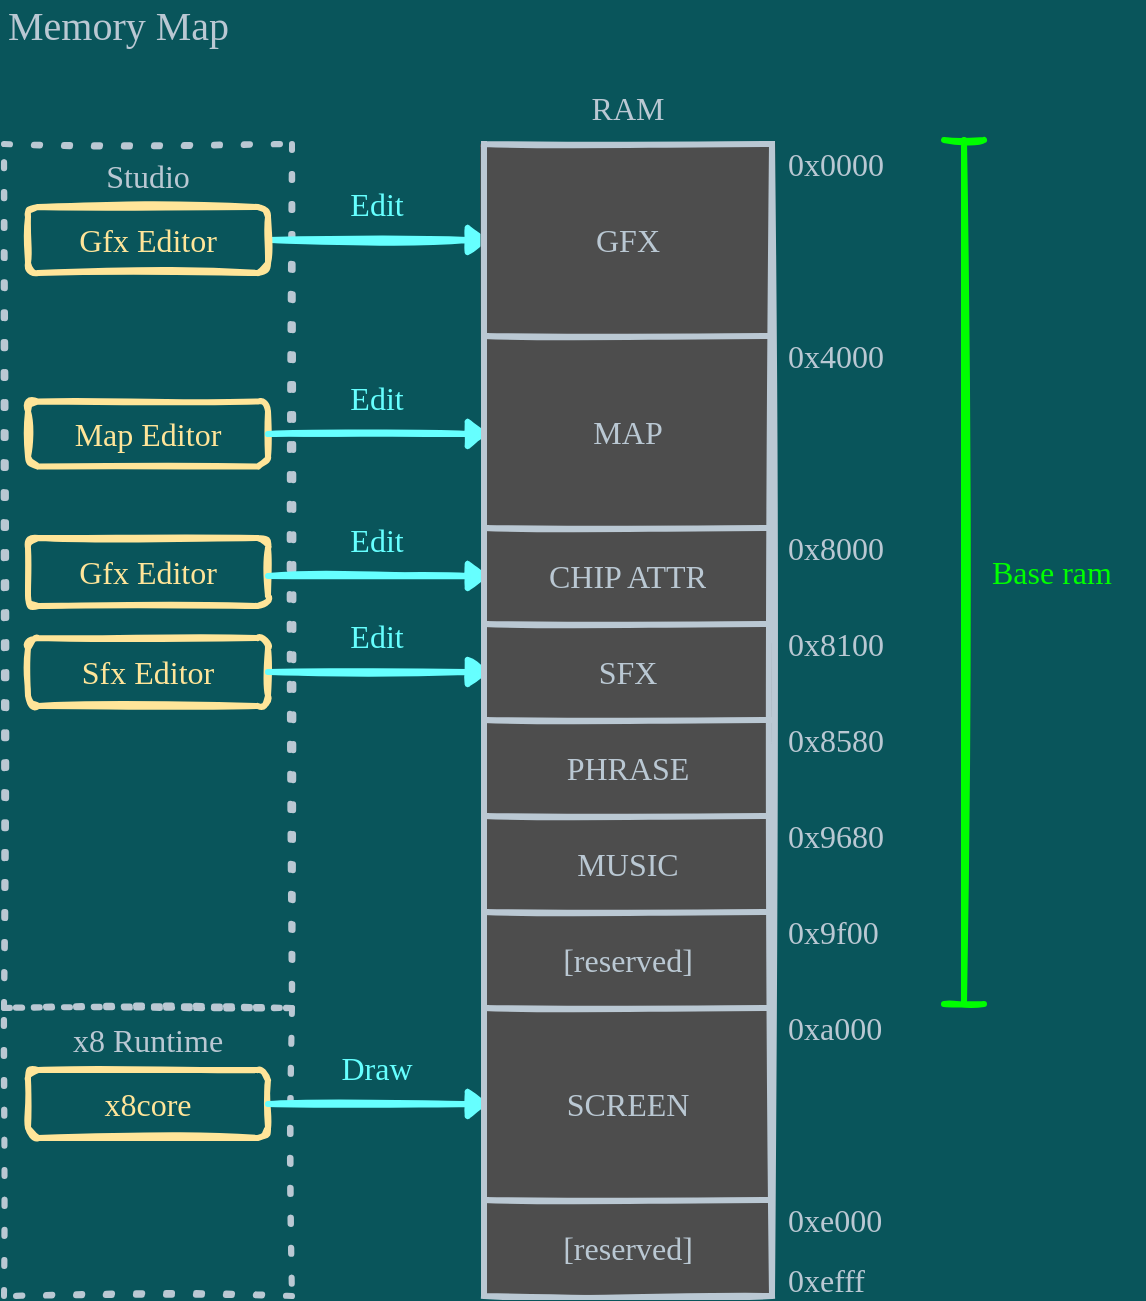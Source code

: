 <mxfile version="13.6.5" type="device" pages="6"><diagram id="hc7V4qbRaWCEMIKEpiR5" name="メモリマップ"><mxGraphModel dx="1205" dy="728" grid="1" gridSize="12" guides="1" tooltips="1" connect="1" arrows="1" fold="1" page="1" pageScale="1" pageWidth="827" pageHeight="1169" background="#09555B" math="0" shadow="0"><root><mxCell id="0"/><mxCell id="1" parent="0"/><mxCell id="8XMqeHsWqNsTqqaISJ0t-15" value="&lt;font face=&quot;Comic Sans MS&quot;&gt;&lt;span style=&quot;font-size: 16px&quot;&gt;x8 Runtime&lt;br&gt;&lt;/span&gt;&lt;/font&gt;" style="whiteSpace=wrap;html=1;shadow=0;strokeColor=#BAC8D3;strokeWidth=3;fillColor=none;glass=0;sketch=1;fillWeight=4;hachureGap=8;hachureAngle=45;fillStyle=auto;labelBackgroundColor=none;align=center;fontColor=#BAC8D3;verticalAlign=top;dashed=1;dashPattern=1 4;" parent="1" vertex="1"><mxGeometry x="48" y="528" width="144" height="144" as="geometry"/></mxCell><mxCell id="8XMqeHsWqNsTqqaISJ0t-14" value="&lt;font face=&quot;Comic Sans MS&quot;&gt;&lt;span style=&quot;font-size: 16px&quot;&gt;Studio&lt;br&gt;&lt;/span&gt;&lt;/font&gt;" style="whiteSpace=wrap;html=1;shadow=0;strokeColor=#BAC8D3;strokeWidth=3;fillColor=none;glass=0;sketch=1;fillWeight=4;hachureGap=8;hachureAngle=45;fillStyle=auto;labelBackgroundColor=none;align=center;fontColor=#BAC8D3;verticalAlign=top;dashed=1;dashPattern=1 4;" parent="1" vertex="1"><mxGeometry x="48" y="96" width="144" height="432" as="geometry"/></mxCell><mxCell id="BSpsD-fIHUpl7GnYt4-7-45" value="RAM" style="text;html=1;strokeColor=none;fillColor=none;align=center;verticalAlign=middle;whiteSpace=wrap;rounded=0;fontSize=16;fontFamily=Comic Sans MS;labelPosition=center;verticalLabelPosition=middle;sketch=1;fontColor=#BAC8D3;" parent="1" vertex="1"><mxGeometry x="288" y="60" width="144" height="36" as="geometry"/></mxCell><mxCell id="BSpsD-fIHUpl7GnYt4-7-46" value="" style="shape=crossbar;html=1;rounded=1;shadow=0;glass=0;labelBackgroundColor=none;sketch=1;fillWeight=4;hachureGap=8;hachureAngle=45;fillStyle=auto;strokeWidth=3;fillColor=none;fontFamily=Comic Sans MS;fontSize=16;align=center;spacingBottom=0;spacing=2;spacingLeft=0;rotation=-90;spacingTop=26;horizontal=1;fontColor=#00FF00;strokeColor=#00FF00;" parent="1" vertex="1"><mxGeometry x="312" y="300" width="432" height="20" as="geometry"/></mxCell><mxCell id="BSpsD-fIHUpl7GnYt4-7-48" value="Base ram" style="text;html=1;strokeColor=none;fillColor=none;align=left;verticalAlign=middle;whiteSpace=wrap;rounded=0;fontSize=16;fontFamily=Comic Sans MS;labelPosition=center;verticalLabelPosition=middle;sketch=1;fontColor=#00FF00;" parent="1" vertex="1"><mxGeometry x="540" y="292.0" width="78" height="36" as="geometry"/></mxCell><mxCell id="8XMqeHsWqNsTqqaISJ0t-4" value="Edit" style="shadow=0;dashed=0;align=center;verticalAlign=middle;shape=mxgraph.arrows2.arrow;dy=1;dx=8.14;notch=0;sketch=1;strokeWidth=3;spacingTop=0;fontFamily=Comic Sans MS;fontSize=16;html=1;fillStyle=solid;spacingBottom=36;fontColor=#66FFFF;fillColor=#66FFFF;strokeColor=#66FFFF;" parent="1" vertex="1"><mxGeometry x="180" y="138" width="108" height="12" as="geometry"/></mxCell><mxCell id="8XMqeHsWqNsTqqaISJ0t-5" value="Gfx Editor" style="rounded=1;whiteSpace=wrap;html=1;sketch=1;strokeWidth=3;fontFamily=Comic Sans MS;fontSize=16;align=center;fillColor=none;strokeColor=#FFE599;fontColor=#FFE599;" parent="1" vertex="1"><mxGeometry x="60" y="127.5" width="120" height="33" as="geometry"/></mxCell><mxCell id="8XMqeHsWqNsTqqaISJ0t-6" value="Map Editor" style="rounded=1;whiteSpace=wrap;html=1;sketch=1;strokeWidth=3;fontFamily=Comic Sans MS;fontSize=16;align=center;fillColor=none;strokeColor=#FFE599;fontColor=#FFE599;" parent="1" vertex="1"><mxGeometry x="60" y="224.75" width="120" height="32.5" as="geometry"/></mxCell><mxCell id="8XMqeHsWqNsTqqaISJ0t-8" value="Gfx Editor" style="rounded=1;whiteSpace=wrap;html=1;sketch=1;strokeWidth=3;fontFamily=Comic Sans MS;fontSize=16;align=center;fillColor=none;strokeColor=#FFE599;fontColor=#FFE599;" parent="1" vertex="1"><mxGeometry x="60" y="293" width="120" height="34" as="geometry"/></mxCell><mxCell id="8XMqeHsWqNsTqqaISJ0t-10" value="Sfx Editor" style="rounded=1;whiteSpace=wrap;html=1;sketch=1;strokeWidth=3;fontFamily=Comic Sans MS;fontSize=16;align=center;fillColor=none;strokeColor=#FFE599;fontColor=#FFE599;" parent="1" vertex="1"><mxGeometry x="60" y="343" width="120" height="34" as="geometry"/></mxCell><mxCell id="8XMqeHsWqNsTqqaISJ0t-12" value="x8core" style="rounded=1;whiteSpace=wrap;html=1;sketch=1;strokeWidth=3;fontFamily=Comic Sans MS;fontSize=16;align=center;fillColor=none;strokeColor=#FFE599;fontColor=#FFE599;" parent="1" vertex="1"><mxGeometry x="60" y="559" width="120" height="34" as="geometry"/></mxCell><mxCell id="8XMqeHsWqNsTqqaISJ0t-16" value="Edit" style="shadow=0;dashed=0;align=center;verticalAlign=middle;shape=mxgraph.arrows2.arrow;dy=1;dx=8.14;notch=0;sketch=1;strokeWidth=3;spacingTop=0;fontFamily=Comic Sans MS;fontSize=16;html=1;fillStyle=solid;spacingBottom=36;fontColor=#66FFFF;fillColor=#66FFFF;strokeColor=#66FFFF;" parent="1" vertex="1"><mxGeometry x="180" y="235" width="108" height="12" as="geometry"/></mxCell><mxCell id="8XMqeHsWqNsTqqaISJ0t-17" value="Edit" style="shadow=0;dashed=0;align=center;verticalAlign=middle;shape=mxgraph.arrows2.arrow;dy=1;dx=8.14;notch=0;sketch=1;strokeWidth=3;spacingTop=0;fontFamily=Comic Sans MS;fontSize=16;html=1;fillStyle=solid;spacingBottom=36;fontColor=#66FFFF;fillColor=#66FFFF;strokeColor=#66FFFF;" parent="1" vertex="1"><mxGeometry x="180" y="306" width="108" height="12" as="geometry"/></mxCell><mxCell id="8XMqeHsWqNsTqqaISJ0t-18" value="Edit" style="shadow=0;dashed=0;align=center;verticalAlign=middle;shape=mxgraph.arrows2.arrow;dy=1;dx=8.14;notch=0;sketch=1;strokeWidth=3;spacingTop=0;fontFamily=Comic Sans MS;fontSize=16;html=1;fillStyle=solid;spacingBottom=36;fontColor=#66FFFF;fillColor=#66FFFF;strokeColor=#66FFFF;" parent="1" vertex="1"><mxGeometry x="180" y="354" width="108" height="12" as="geometry"/></mxCell><mxCell id="8XMqeHsWqNsTqqaISJ0t-19" value="Draw" style="shadow=0;dashed=0;align=center;verticalAlign=middle;shape=mxgraph.arrows2.arrow;dy=1;dx=8.14;notch=0;sketch=1;strokeWidth=3;spacingTop=0;fontFamily=Comic Sans MS;fontSize=16;html=1;fillStyle=solid;spacingBottom=36;fontColor=#66FFFF;fillColor=#66FFFF;strokeColor=#66FFFF;" parent="1" vertex="1"><mxGeometry x="180" y="570" width="108" height="12" as="geometry"/></mxCell><mxCell id="RdNLE-O3JAukRstlHsq4-2" value="Memory Map" style="text;html=1;strokeColor=none;fillColor=none;align=left;verticalAlign=middle;whiteSpace=wrap;rounded=0;fontSize=20;fontFamily=Comic Sans MS;labelPosition=center;verticalLabelPosition=middle;sketch=1;fontColor=#BAC8D3;" parent="1" vertex="1"><mxGeometry x="48" y="24" width="144" height="24" as="geometry"/></mxCell><mxCell id="BSpsD-fIHUpl7GnYt4-7-1" value="" style="shape=table;html=1;whiteSpace=wrap;startSize=0;container=1;collapsible=0;childLayout=tableLayout;sketch=1;strokeColor=#BAC8D3;strokeWidth=3;fontFamily=Comic Sans MS;fontSize=16;fillStyle=solid;fillColor=#4D4D4D;" parent="1" vertex="1"><mxGeometry x="288" y="96" width="144" height="576" as="geometry"/></mxCell><mxCell id="BSpsD-fIHUpl7GnYt4-7-2" value="" style="shape=partialRectangle;html=1;whiteSpace=wrap;collapsible=0;dropTarget=0;pointerEvents=0;fillColor=none;top=0;left=0;bottom=0;right=0;points=[[0,0.5],[1,0.5]];portConstraint=eastwest;fontFamily=Comic Sans MS;fontSize=16;" parent="BSpsD-fIHUpl7GnYt4-7-1" vertex="1"><mxGeometry width="144" height="96" as="geometry"/></mxCell><mxCell id="BSpsD-fIHUpl7GnYt4-7-3" value="GFX" style="shape=partialRectangle;html=1;whiteSpace=wrap;connectable=0;overflow=hidden;fillColor=none;top=0;left=0;bottom=0;right=0;fontSize=16;fontFamily=Comic Sans MS;fontColor=#BAC8D3;" parent="BSpsD-fIHUpl7GnYt4-7-2" vertex="1"><mxGeometry width="144" height="96" as="geometry"/></mxCell><mxCell id="BSpsD-fIHUpl7GnYt4-7-4" value="" style="shape=partialRectangle;html=1;whiteSpace=wrap;collapsible=0;dropTarget=0;pointerEvents=0;fillColor=none;top=0;left=0;bottom=0;right=0;points=[[0,0.5],[1,0.5]];portConstraint=eastwest;" parent="BSpsD-fIHUpl7GnYt4-7-1" vertex="1"><mxGeometry y="96" width="144" height="96" as="geometry"/></mxCell><mxCell id="BSpsD-fIHUpl7GnYt4-7-5" value="MAP" style="shape=partialRectangle;html=1;whiteSpace=wrap;connectable=0;overflow=hidden;fillColor=none;top=0;left=0;bottom=0;right=0;fontFamily=Comic Sans MS;fontSize=16;fontColor=#BAC8D3;" parent="BSpsD-fIHUpl7GnYt4-7-4" vertex="1"><mxGeometry width="144" height="96" as="geometry"/></mxCell><mxCell id="BSpsD-fIHUpl7GnYt4-7-6" value="" style="shape=partialRectangle;html=1;whiteSpace=wrap;collapsible=0;dropTarget=0;pointerEvents=0;fillColor=none;top=0;left=0;bottom=0;right=0;points=[[0,0.5],[1,0.5]];portConstraint=eastwest;" parent="BSpsD-fIHUpl7GnYt4-7-1" vertex="1"><mxGeometry y="192" width="144" height="48" as="geometry"/></mxCell><mxCell id="BSpsD-fIHUpl7GnYt4-7-7" value="CHIP ATTR" style="shape=partialRectangle;html=1;whiteSpace=wrap;connectable=0;overflow=hidden;fillColor=none;top=0;left=0;bottom=0;right=0;fontFamily=Comic Sans MS;fontSize=16;fontColor=#BAC8D3;" parent="BSpsD-fIHUpl7GnYt4-7-6" vertex="1"><mxGeometry width="144" height="48" as="geometry"/></mxCell><mxCell id="BSpsD-fIHUpl7GnYt4-7-8" value="" style="shape=partialRectangle;html=1;whiteSpace=wrap;collapsible=0;dropTarget=0;pointerEvents=0;fillColor=none;top=0;left=0;bottom=0;right=0;points=[[0,0.5],[1,0.5]];portConstraint=eastwest;" parent="BSpsD-fIHUpl7GnYt4-7-1" vertex="1"><mxGeometry y="240" width="144" height="48" as="geometry"/></mxCell><mxCell id="BSpsD-fIHUpl7GnYt4-7-9" value="SFX" style="shape=partialRectangle;html=1;whiteSpace=wrap;connectable=0;overflow=hidden;fillColor=none;top=0;left=0;bottom=0;right=0;fontFamily=Comic Sans MS;fontSize=16;fontColor=#BAC8D3;" parent="BSpsD-fIHUpl7GnYt4-7-8" vertex="1"><mxGeometry width="144" height="48" as="geometry"/></mxCell><mxCell id="BSpsD-fIHUpl7GnYt4-7-10" value="" style="shape=partialRectangle;html=1;whiteSpace=wrap;collapsible=0;dropTarget=0;pointerEvents=0;fillColor=none;top=0;left=0;bottom=0;right=0;points=[[0,0.5],[1,0.5]];portConstraint=eastwest;" parent="BSpsD-fIHUpl7GnYt4-7-1" vertex="1"><mxGeometry y="288" width="144" height="48" as="geometry"/></mxCell><mxCell id="BSpsD-fIHUpl7GnYt4-7-11" value="PHRASE" style="shape=partialRectangle;html=1;whiteSpace=wrap;connectable=0;overflow=hidden;fillColor=none;top=0;left=0;bottom=0;right=0;fontFamily=Comic Sans MS;fontSize=16;fontColor=#BAC8D3;" parent="BSpsD-fIHUpl7GnYt4-7-10" vertex="1"><mxGeometry width="144" height="48" as="geometry"/></mxCell><mxCell id="BSpsD-fIHUpl7GnYt4-7-12" value="" style="shape=partialRectangle;html=1;whiteSpace=wrap;collapsible=0;dropTarget=0;pointerEvents=0;fillColor=none;top=0;left=0;bottom=0;right=0;points=[[0,0.5],[1,0.5]];portConstraint=eastwest;" parent="BSpsD-fIHUpl7GnYt4-7-1" vertex="1"><mxGeometry y="336" width="144" height="48" as="geometry"/></mxCell><mxCell id="BSpsD-fIHUpl7GnYt4-7-13" value="MUSIC" style="shape=partialRectangle;html=1;whiteSpace=wrap;connectable=0;overflow=hidden;fillColor=none;top=0;left=0;bottom=0;right=0;fontFamily=Comic Sans MS;fontSize=16;fontColor=#BAC8D3;" parent="BSpsD-fIHUpl7GnYt4-7-12" vertex="1"><mxGeometry width="144" height="48" as="geometry"/></mxCell><mxCell id="BSpsD-fIHUpl7GnYt4-7-14" value="" style="shape=partialRectangle;html=1;whiteSpace=wrap;collapsible=0;dropTarget=0;pointerEvents=0;fillColor=none;top=0;left=0;bottom=0;right=0;points=[[0,0.5],[1,0.5]];portConstraint=eastwest;" parent="BSpsD-fIHUpl7GnYt4-7-1" vertex="1"><mxGeometry y="384" width="144" height="48" as="geometry"/></mxCell><mxCell id="BSpsD-fIHUpl7GnYt4-7-15" value="[reserved]" style="shape=partialRectangle;html=1;whiteSpace=wrap;connectable=0;overflow=hidden;fillColor=none;top=0;left=0;bottom=0;right=0;fontFamily=Comic Sans MS;fontSize=16;fontColor=#BAC8D3;" parent="BSpsD-fIHUpl7GnYt4-7-14" vertex="1"><mxGeometry width="144" height="48" as="geometry"/></mxCell><mxCell id="BSpsD-fIHUpl7GnYt4-7-16" value="" style="shape=partialRectangle;html=1;whiteSpace=wrap;collapsible=0;dropTarget=0;pointerEvents=0;fillColor=none;top=0;left=0;bottom=0;right=0;points=[[0,0.5],[1,0.5]];portConstraint=eastwest;" parent="BSpsD-fIHUpl7GnYt4-7-1" vertex="1"><mxGeometry y="432" width="144" height="96" as="geometry"/></mxCell><mxCell id="BSpsD-fIHUpl7GnYt4-7-17" value="SCREEN" style="shape=partialRectangle;html=1;whiteSpace=wrap;connectable=0;overflow=hidden;fillColor=none;top=0;left=0;bottom=0;right=0;fontFamily=Comic Sans MS;fontSize=16;fontColor=#BAC8D3;" parent="BSpsD-fIHUpl7GnYt4-7-16" vertex="1"><mxGeometry width="144" height="96" as="geometry"/></mxCell><mxCell id="BSpsD-fIHUpl7GnYt4-7-18" value="" style="shape=partialRectangle;html=1;whiteSpace=wrap;collapsible=0;dropTarget=0;pointerEvents=0;fillColor=none;top=0;left=0;bottom=0;right=0;points=[[0,0.5],[1,0.5]];portConstraint=eastwest;" parent="BSpsD-fIHUpl7GnYt4-7-1" vertex="1"><mxGeometry y="528" width="144" height="48" as="geometry"/></mxCell><mxCell id="BSpsD-fIHUpl7GnYt4-7-19" value="[reserved]" style="shape=partialRectangle;html=1;whiteSpace=wrap;connectable=0;overflow=hidden;fillColor=none;top=0;left=0;bottom=0;right=0;fontFamily=Comic Sans MS;fontSize=16;fontColor=#BAC8D3;" parent="BSpsD-fIHUpl7GnYt4-7-18" vertex="1"><mxGeometry width="144" height="48" as="geometry"/></mxCell><mxCell id="BSpsD-fIHUpl7GnYt4-7-24" value="" style="shape=table;html=1;whiteSpace=wrap;startSize=0;container=1;collapsible=0;childLayout=tableLayout;fillColor=none;sketch=1;strokeWidth=3;fontFamily=Comic Sans MS;fontSize=16;align=center;strokeColor=none;" parent="1" vertex="1"><mxGeometry x="432" y="96" width="72" height="576" as="geometry"/></mxCell><mxCell id="BSpsD-fIHUpl7GnYt4-7-25" value="" style="shape=partialRectangle;html=1;whiteSpace=wrap;collapsible=0;dropTarget=0;pointerEvents=0;fillColor=none;top=0;left=0;bottom=0;right=0;points=[[0,0.5],[1,0.5]];portConstraint=eastwest;fontFamily=Comic Sans MS;fontSize=16;" parent="BSpsD-fIHUpl7GnYt4-7-24" vertex="1"><mxGeometry width="72" height="96" as="geometry"/></mxCell><mxCell id="BSpsD-fIHUpl7GnYt4-7-26" value="0x0000" style="shape=partialRectangle;html=1;whiteSpace=wrap;connectable=0;overflow=hidden;fillColor=none;top=0;left=0;bottom=0;right=0;fontSize=16;fontFamily=Comic Sans MS;fontColor=#BAC8D3;align=left;verticalAlign=top;spacingLeft=6;spacingTop=-6;" parent="BSpsD-fIHUpl7GnYt4-7-25" vertex="1"><mxGeometry width="72" height="96" as="geometry"/></mxCell><mxCell id="BSpsD-fIHUpl7GnYt4-7-27" value="" style="shape=partialRectangle;html=1;whiteSpace=wrap;collapsible=0;dropTarget=0;pointerEvents=0;fillColor=none;top=0;left=0;bottom=0;right=0;points=[[0,0.5],[1,0.5]];portConstraint=eastwest;" parent="BSpsD-fIHUpl7GnYt4-7-24" vertex="1"><mxGeometry y="96" width="72" height="96" as="geometry"/></mxCell><mxCell id="BSpsD-fIHUpl7GnYt4-7-28" value="0x4000" style="shape=partialRectangle;html=1;whiteSpace=wrap;connectable=0;overflow=hidden;fillColor=none;top=0;left=0;bottom=0;right=0;fontFamily=Comic Sans MS;fontSize=16;fontColor=#BAC8D3;align=left;verticalAlign=top;spacingLeft=6;spacingTop=-6;" parent="BSpsD-fIHUpl7GnYt4-7-27" vertex="1"><mxGeometry width="72" height="96" as="geometry"/></mxCell><mxCell id="BSpsD-fIHUpl7GnYt4-7-29" value="" style="shape=partialRectangle;html=1;whiteSpace=wrap;collapsible=0;dropTarget=0;pointerEvents=0;fillColor=none;top=0;left=0;bottom=0;right=0;points=[[0,0.5],[1,0.5]];portConstraint=eastwest;" parent="BSpsD-fIHUpl7GnYt4-7-24" vertex="1"><mxGeometry y="192" width="72" height="48" as="geometry"/></mxCell><mxCell id="BSpsD-fIHUpl7GnYt4-7-30" value="0x8000" style="shape=partialRectangle;html=1;whiteSpace=wrap;connectable=0;overflow=hidden;fillColor=none;top=0;left=0;bottom=0;right=0;fontFamily=Comic Sans MS;fontSize=16;fontColor=#BAC8D3;align=left;verticalAlign=top;spacingLeft=6;spacingTop=-6;" parent="BSpsD-fIHUpl7GnYt4-7-29" vertex="1"><mxGeometry width="72" height="48" as="geometry"/></mxCell><mxCell id="BSpsD-fIHUpl7GnYt4-7-31" value="" style="shape=partialRectangle;html=1;whiteSpace=wrap;collapsible=0;dropTarget=0;pointerEvents=0;fillColor=none;top=0;left=0;bottom=0;right=0;points=[[0,0.5],[1,0.5]];portConstraint=eastwest;" parent="BSpsD-fIHUpl7GnYt4-7-24" vertex="1"><mxGeometry y="240" width="72" height="48" as="geometry"/></mxCell><mxCell id="BSpsD-fIHUpl7GnYt4-7-32" value="0x8100" style="shape=partialRectangle;html=1;whiteSpace=wrap;connectable=0;overflow=hidden;fillColor=none;top=0;left=0;bottom=0;right=0;fontFamily=Comic Sans MS;fontSize=16;fontColor=#BAC8D3;align=left;verticalAlign=top;spacingLeft=6;spacingTop=-6;" parent="BSpsD-fIHUpl7GnYt4-7-31" vertex="1"><mxGeometry width="72" height="48" as="geometry"/></mxCell><mxCell id="BSpsD-fIHUpl7GnYt4-7-33" value="" style="shape=partialRectangle;html=1;whiteSpace=wrap;collapsible=0;dropTarget=0;pointerEvents=0;fillColor=none;top=0;left=0;bottom=0;right=0;points=[[0,0.5],[1,0.5]];portConstraint=eastwest;" parent="BSpsD-fIHUpl7GnYt4-7-24" vertex="1"><mxGeometry y="288" width="72" height="48" as="geometry"/></mxCell><mxCell id="BSpsD-fIHUpl7GnYt4-7-34" value="0x8580" style="shape=partialRectangle;html=1;whiteSpace=wrap;connectable=0;overflow=hidden;fillColor=none;top=0;left=0;bottom=0;right=0;fontFamily=Comic Sans MS;fontSize=16;fontColor=#BAC8D3;align=left;verticalAlign=top;spacingLeft=6;spacingTop=-6;" parent="BSpsD-fIHUpl7GnYt4-7-33" vertex="1"><mxGeometry width="72" height="48" as="geometry"/></mxCell><mxCell id="BSpsD-fIHUpl7GnYt4-7-35" value="" style="shape=partialRectangle;html=1;whiteSpace=wrap;collapsible=0;dropTarget=0;pointerEvents=0;fillColor=none;top=0;left=0;bottom=0;right=0;points=[[0,0.5],[1,0.5]];portConstraint=eastwest;" parent="BSpsD-fIHUpl7GnYt4-7-24" vertex="1"><mxGeometry y="336" width="72" height="48" as="geometry"/></mxCell><mxCell id="BSpsD-fIHUpl7GnYt4-7-36" value="0x9680" style="shape=partialRectangle;html=1;whiteSpace=wrap;connectable=0;overflow=hidden;fillColor=none;top=0;left=0;bottom=0;right=0;fontFamily=Comic Sans MS;fontSize=16;fontColor=#BAC8D3;align=left;verticalAlign=top;spacingLeft=6;spacingTop=-6;" parent="BSpsD-fIHUpl7GnYt4-7-35" vertex="1"><mxGeometry width="72" height="48" as="geometry"/></mxCell><mxCell id="BSpsD-fIHUpl7GnYt4-7-37" value="" style="shape=partialRectangle;html=1;whiteSpace=wrap;collapsible=0;dropTarget=0;pointerEvents=0;fillColor=none;top=0;left=0;bottom=0;right=0;points=[[0,0.5],[1,0.5]];portConstraint=eastwest;" parent="BSpsD-fIHUpl7GnYt4-7-24" vertex="1"><mxGeometry y="384" width="72" height="48" as="geometry"/></mxCell><mxCell id="BSpsD-fIHUpl7GnYt4-7-38" value="0x9f00" style="shape=partialRectangle;html=1;whiteSpace=wrap;connectable=0;overflow=hidden;fillColor=none;top=0;left=0;bottom=0;right=0;fontFamily=Comic Sans MS;fontSize=16;fontColor=#BAC8D3;align=left;verticalAlign=top;spacingLeft=6;spacingTop=-6;" parent="BSpsD-fIHUpl7GnYt4-7-37" vertex="1"><mxGeometry width="72" height="48" as="geometry"/></mxCell><mxCell id="BSpsD-fIHUpl7GnYt4-7-39" value="" style="shape=partialRectangle;html=1;whiteSpace=wrap;collapsible=0;dropTarget=0;pointerEvents=0;fillColor=none;top=0;left=0;bottom=0;right=0;points=[[0,0.5],[1,0.5]];portConstraint=eastwest;" parent="BSpsD-fIHUpl7GnYt4-7-24" vertex="1"><mxGeometry y="432" width="72" height="96" as="geometry"/></mxCell><mxCell id="BSpsD-fIHUpl7GnYt4-7-40" value="0xa000" style="shape=partialRectangle;html=1;whiteSpace=wrap;connectable=0;overflow=hidden;fillColor=none;top=0;left=0;bottom=0;right=0;fontFamily=Comic Sans MS;fontSize=16;fontColor=#BAC8D3;align=left;verticalAlign=top;spacingLeft=6;spacingTop=-6;" parent="BSpsD-fIHUpl7GnYt4-7-39" vertex="1"><mxGeometry width="72" height="96" as="geometry"/></mxCell><mxCell id="BSpsD-fIHUpl7GnYt4-7-41" value="" style="shape=partialRectangle;html=1;whiteSpace=wrap;collapsible=0;dropTarget=0;pointerEvents=0;fillColor=none;top=0;left=0;bottom=0;right=0;points=[[0,0.5],[1,0.5]];portConstraint=eastwest;" parent="BSpsD-fIHUpl7GnYt4-7-24" vertex="1"><mxGeometry y="528" width="72" height="24" as="geometry"/></mxCell><mxCell id="BSpsD-fIHUpl7GnYt4-7-42" value="0xe000" style="shape=partialRectangle;html=1;whiteSpace=wrap;connectable=0;overflow=hidden;fillColor=none;top=0;left=0;bottom=0;right=0;fontFamily=Comic Sans MS;fontSize=16;fontColor=#BAC8D3;align=left;verticalAlign=top;spacingLeft=6;spacingTop=-6;" parent="BSpsD-fIHUpl7GnYt4-7-41" vertex="1"><mxGeometry width="72" height="24" as="geometry"/></mxCell><mxCell id="BSpsD-fIHUpl7GnYt4-7-43" style="shape=partialRectangle;html=1;whiteSpace=wrap;collapsible=0;dropTarget=0;pointerEvents=0;fillColor=none;top=0;left=0;bottom=0;right=0;points=[[0,0.5],[1,0.5]];portConstraint=eastwest;" parent="BSpsD-fIHUpl7GnYt4-7-24" vertex="1"><mxGeometry y="552" width="72" height="24" as="geometry"/></mxCell><mxCell id="BSpsD-fIHUpl7GnYt4-7-44" value="0xefff" style="shape=partialRectangle;html=1;whiteSpace=wrap;connectable=0;overflow=hidden;fillColor=none;top=0;left=0;bottom=0;right=0;fontFamily=Comic Sans MS;fontSize=16;fontColor=#BAC8D3;align=left;verticalAlign=bottom;spacingLeft=6;spacingTop=0;spacingBottom=-4;" parent="BSpsD-fIHUpl7GnYt4-7-43" vertex="1"><mxGeometry width="72" height="24" as="geometry"/></mxCell></root></mxGraphModel></diagram><diagram name="画面" id="xF_SrAV7ERCjss0HoV52"><mxGraphModel dx="1205" dy="728" grid="1" gridSize="12" guides="1" tooltips="1" connect="1" arrows="1" fold="1" page="1" pageScale="1" pageWidth="827" pageHeight="1169" background="#09555B" math="0" shadow="0"><root><mxCell id="0xtjmHIgdqpjsJ_03SlR-0"/><mxCell id="0xtjmHIgdqpjsJ_03SlR-1" parent="0xtjmHIgdqpjsJ_03SlR-0"/><mxCell id="0xtjmHIgdqpjsJ_03SlR-45" value="&lt;font face=&quot;Comic Sans MS&quot;&gt;&lt;span style=&quot;font-size: 16px&quot;&gt;SCREEN&lt;br&gt;&lt;/span&gt;&lt;/font&gt;" style="whiteSpace=wrap;html=1;shadow=0;strokeColor=#BAC8D3;strokeWidth=3;glass=0;sketch=1;fillWeight=4;hachureGap=8;hachureAngle=45;fillStyle=solid;labelBackgroundColor=none;align=center;fontColor=#BAC8D3;fillColor=#4D4D4D;" parent="0xtjmHIgdqpjsJ_03SlR-1" vertex="1"><mxGeometry x="96" y="96" width="192" height="192" as="geometry"/></mxCell><mxCell id="0xtjmHIgdqpjsJ_03SlR-46" value="(0, 0)" style="rounded=0;html=1;shadow=0;glass=0;labelBackgroundColor=none;sketch=1;fillWeight=4;hachureGap=8;hachureAngle=45;fillStyle=solid;strokeWidth=4;fontFamily=Comic Sans MS;fontSize=16;align=left;spacingBottom=0;spacingRight=0;spacingLeft=4;spacingTop=0;perimeterSpacing=0;fillColor=#EA6B66;strokeColor=#FFE599;fontColor=#FFE599;verticalAlign=top;" parent="0xtjmHIgdqpjsJ_03SlR-1" vertex="1"><mxGeometry x="96" y="96" width="3" height="3" as="geometry"/></mxCell><mxCell id="0xtjmHIgdqpjsJ_03SlR-47" value="(127, 127)" style="rounded=0;html=1;shadow=0;glass=0;labelBackgroundColor=none;sketch=1;fillWeight=4;hachureGap=8;hachureAngle=45;fillStyle=solid;strokeWidth=4;fontFamily=Comic Sans MS;fontSize=16;align=right;spacingBottom=6;spacingRight=6;spacingLeft=0;spacingTop=0;perimeterSpacing=0;fillColor=#EA6B66;strokeColor=#FFE599;fontColor=#FFE599;verticalAlign=bottom;" parent="0xtjmHIgdqpjsJ_03SlR-1" vertex="1"><mxGeometry x="285" y="285" width="3" height="3" as="geometry"/></mxCell><mxCell id="0xtjmHIgdqpjsJ_03SlR-48" value="(127, 0)" style="rounded=0;html=1;shadow=0;glass=0;labelBackgroundColor=none;sketch=1;fillWeight=4;hachureGap=8;hachureAngle=45;fillStyle=solid;strokeWidth=4;fontFamily=Comic Sans MS;fontSize=16;align=right;spacingBottom=0;spacingRight=6;spacingLeft=0;spacingTop=0;perimeterSpacing=0;fillColor=#EA6B66;strokeColor=#FFE599;fontColor=#FFE599;verticalAlign=top;" parent="0xtjmHIgdqpjsJ_03SlR-1" vertex="1"><mxGeometry x="285" y="96" width="3" height="3" as="geometry"/></mxCell><mxCell id="0xtjmHIgdqpjsJ_03SlR-49" value="(0, 127)" style="rounded=0;html=1;shadow=0;glass=0;labelBackgroundColor=none;sketch=1;fillWeight=4;hachureGap=8;hachureAngle=45;fillStyle=solid;strokeWidth=4;fontFamily=Comic Sans MS;fontSize=16;align=left;spacingBottom=6;spacingRight=0;spacingLeft=4;spacingTop=0;perimeterSpacing=0;fillColor=#EA6B66;strokeColor=#FFE599;fontColor=#FFE599;verticalAlign=bottom;" parent="0xtjmHIgdqpjsJ_03SlR-1" vertex="1"><mxGeometry x="96" y="285" width="3" height="3" as="geometry"/></mxCell><mxCell id="0xtjmHIgdqpjsJ_03SlR-50" value="128" style="shape=crossbar;html=1;rounded=1;shadow=0;glass=0;labelBackgroundColor=none;sketch=1;fillWeight=4;hachureGap=8;hachureAngle=45;fillStyle=auto;strokeWidth=3;fillColor=none;fontFamily=Comic Sans MS;fontSize=16;align=center;spacingBottom=0;spacing=2;spacingLeft=0;spacingTop=26;fontColor=#FFE599;strokeColor=#FFE599;" parent="0xtjmHIgdqpjsJ_03SlR-1" vertex="1"><mxGeometry x="96" y="312" width="192" height="8" as="geometry"/></mxCell><mxCell id="0xtjmHIgdqpjsJ_03SlR-51" value="128" style="shape=crossbar;html=1;rounded=1;shadow=0;glass=0;labelBackgroundColor=none;sketch=1;fillWeight=4;hachureGap=8;hachureAngle=45;fillStyle=auto;strokeWidth=3;fillColor=none;fontFamily=Comic Sans MS;fontSize=16;align=center;spacingBottom=0;spacing=2;spacingLeft=0;rotation=-90;spacingTop=26;fontColor=#FFE599;strokeColor=#FFE599;" parent="0xtjmHIgdqpjsJ_03SlR-1" vertex="1"><mxGeometry x="216" y="188" width="192" height="8" as="geometry"/></mxCell><mxCell id="0xtjmHIgdqpjsJ_03SlR-52" value="y" style="shadow=0;dashed=0;align=center;verticalAlign=middle;shape=mxgraph.arrows2.arrow;dy=1;dx=6.35;notch=0;sketch=1;strokeWidth=3;spacingTop=32;fontFamily=Comic Sans MS;fontSize=16;strokeColor=#FFE599;fontColor=#FFE599;html=1;fillStyle=solid;fillColor=#FFE599;rotation=90;" parent="0xtjmHIgdqpjsJ_03SlR-1" vertex="1"><mxGeometry x="51.25" y="114.12" width="47.75" height="12" as="geometry"/></mxCell><mxCell id="0xtjmHIgdqpjsJ_03SlR-53" value="x" style="shadow=0;dashed=0;align=center;verticalAlign=middle;shape=mxgraph.arrows2.arrow;dy=1;dx=6.35;notch=0;sketch=1;strokeWidth=3;spacingTop=0;fontFamily=Comic Sans MS;fontSize=16;strokeColor=#FFE599;fontColor=#FFE599;html=1;fillStyle=solid;fillColor=#FFE599;spacingBottom=36;" parent="0xtjmHIgdqpjsJ_03SlR-1" vertex="1"><mxGeometry x="96" y="72" width="48" height="12" as="geometry"/></mxCell><mxCell id="mFgNb_QXo8uYTHgNKyTf-0" value="&lt;span style=&quot;font-family: &amp;#34;comic sans ms&amp;#34; ; font-size: 16px ; font-style: normal ; font-weight: 400 ; letter-spacing: normal ; text-align: left ; text-indent: 0px ; text-transform: none ; word-spacing: 0px ; display: inline ; float: none&quot;&gt;・Screen: 128x128[pixel]&lt;/span&gt;" style="text;whiteSpace=wrap;html=1;fontSize=16;fontFamily=Comic Sans MS;labelBackgroundColor=none;fontColor=#FFFFFF;" parent="0xtjmHIgdqpjsJ_03SlR-1" vertex="1"><mxGeometry x="93" y="348" width="243" height="36" as="geometry"/></mxCell><mxCell id="LtUyowxRaT6LcDFRgwsD-0" value="Screen" style="text;html=1;strokeColor=none;fillColor=none;align=left;verticalAlign=middle;whiteSpace=wrap;rounded=0;fontSize=20;fontFamily=Comic Sans MS;labelPosition=center;verticalLabelPosition=middle;sketch=1;fontColor=#BAC8D3;" parent="0xtjmHIgdqpjsJ_03SlR-1" vertex="1"><mxGeometry x="48" y="24" width="96" height="24" as="geometry"/></mxCell></root></mxGraphModel></diagram><diagram name="Gfx領域" id="k0wONW23Jd2EMusoPt2U"><mxGraphModel dx="1205" dy="728" grid="1" gridSize="12" guides="1" tooltips="1" connect="1" arrows="1" fold="1" page="1" pageScale="1" pageWidth="827" pageHeight="1169" background="#09555B" math="0" shadow="0"><root><mxCell id="tQqVWMkgU1CqUvbfAVph-0"/><mxCell id="tQqVWMkgU1CqUvbfAVph-1" parent="tQqVWMkgU1CqUvbfAVph-0"/><mxCell id="bRlYIts6YQQRiMQa_ZlS-294" value="" style="shape=table;html=1;whiteSpace=wrap;startSize=0;container=1;collapsible=0;childLayout=tableLayout;sketch=1;strokeColor=#BAC8D3;strokeWidth=3;fontColor=#BAC8D3;fontFamily=Comic Sans MS;fontSize=16;fillColor=#4D4D4D;fillStyle=solid;" parent="tQqVWMkgU1CqUvbfAVph-1" vertex="1"><mxGeometry x="144" y="144" width="576" height="576" as="geometry"/></mxCell><mxCell id="bRlYIts6YQQRiMQa_ZlS-295" value="" style="shape=partialRectangle;html=1;whiteSpace=wrap;collapsible=0;dropTarget=0;pointerEvents=0;fillColor=none;top=0;left=0;bottom=0;right=0;points=[[0,0.5],[1,0.5]];portConstraint=eastwest;fontColor=#BAC8D3;fontFamily=Comic Sans MS;fontSize=16;" parent="bRlYIts6YQQRiMQa_ZlS-294" vertex="1"><mxGeometry width="576" height="96" as="geometry"/></mxCell><mxCell id="bRlYIts6YQQRiMQa_ZlS-296" value="chip: 0" style="shape=partialRectangle;html=1;whiteSpace=wrap;connectable=0;overflow=hidden;fillColor=none;top=0;left=0;bottom=0;right=0;fontColor=#BAC8D3;fontFamily=Comic Sans MS;fontSize=16;" parent="bRlYIts6YQQRiMQa_ZlS-295" vertex="1"><mxGeometry width="96" height="96" as="geometry"/></mxCell><mxCell id="bRlYIts6YQQRiMQa_ZlS-297" value="1" style="shape=partialRectangle;html=1;whiteSpace=wrap;connectable=0;overflow=hidden;fillColor=none;top=0;left=0;bottom=0;right=0;fontColor=#BAC8D3;fontFamily=Comic Sans MS;fontSize=16;" parent="bRlYIts6YQQRiMQa_ZlS-295" vertex="1"><mxGeometry x="96" width="96" height="96" as="geometry"/></mxCell><mxCell id="bRlYIts6YQQRiMQa_ZlS-298" value="2" style="shape=partialRectangle;html=1;whiteSpace=wrap;connectable=0;overflow=hidden;fillColor=none;top=0;left=0;bottom=0;right=0;fontColor=#BAC8D3;fontFamily=Comic Sans MS;fontSize=16;" parent="bRlYIts6YQQRiMQa_ZlS-295" vertex="1"><mxGeometry x="192" width="96" height="96" as="geometry"/></mxCell><mxCell id="bRlYIts6YQQRiMQa_ZlS-299" value="・" style="shape=partialRectangle;html=1;whiteSpace=wrap;connectable=0;overflow=hidden;fillColor=none;top=0;left=0;bottom=0;right=0;fontColor=#BAC8D3;fontFamily=Comic Sans MS;fontSize=16;" parent="bRlYIts6YQQRiMQa_ZlS-295" vertex="1"><mxGeometry x="288" width="96" height="96" as="geometry"/></mxCell><mxCell id="bRlYIts6YQQRiMQa_ZlS-300" value="14" style="shape=partialRectangle;html=1;whiteSpace=wrap;connectable=0;overflow=hidden;fillColor=none;top=0;left=0;bottom=0;right=0;fontColor=#BAC8D3;fontFamily=Comic Sans MS;fontSize=16;" parent="bRlYIts6YQQRiMQa_ZlS-295" vertex="1"><mxGeometry x="384" width="96" height="96" as="geometry"/></mxCell><mxCell id="bRlYIts6YQQRiMQa_ZlS-301" value="15" style="shape=partialRectangle;html=1;whiteSpace=wrap;connectable=0;overflow=hidden;fillColor=none;top=0;left=0;bottom=0;right=0;fontColor=#BAC8D3;fontFamily=Comic Sans MS;fontSize=16;" parent="bRlYIts6YQQRiMQa_ZlS-295" vertex="1"><mxGeometry x="480" width="96" height="96" as="geometry"/></mxCell><mxCell id="bRlYIts6YQQRiMQa_ZlS-302" value="" style="shape=partialRectangle;html=1;whiteSpace=wrap;collapsible=0;dropTarget=0;pointerEvents=0;fillColor=none;top=0;left=0;bottom=0;right=0;points=[[0,0.5],[1,0.5]];portConstraint=eastwest;fontColor=#BAC8D3;fontFamily=Comic Sans MS;fontSize=16;" parent="bRlYIts6YQQRiMQa_ZlS-294" vertex="1"><mxGeometry y="96" width="576" height="96" as="geometry"/></mxCell><mxCell id="bRlYIts6YQQRiMQa_ZlS-303" value="16" style="shape=partialRectangle;html=1;whiteSpace=wrap;connectable=0;overflow=hidden;fillColor=none;top=0;left=0;bottom=0;right=0;fontColor=#BAC8D3;fontFamily=Comic Sans MS;fontSize=16;" parent="bRlYIts6YQQRiMQa_ZlS-302" vertex="1"><mxGeometry width="96" height="96" as="geometry"/></mxCell><mxCell id="bRlYIts6YQQRiMQa_ZlS-304" value="17" style="shape=partialRectangle;html=1;whiteSpace=wrap;connectable=0;overflow=hidden;fillColor=none;top=0;left=0;bottom=0;right=0;fontColor=#BAC8D3;fontFamily=Comic Sans MS;fontSize=16;" parent="bRlYIts6YQQRiMQa_ZlS-302" vertex="1"><mxGeometry x="96" width="96" height="96" as="geometry"/></mxCell><mxCell id="bRlYIts6YQQRiMQa_ZlS-305" value="18" style="shape=partialRectangle;html=1;whiteSpace=wrap;connectable=0;overflow=hidden;fillColor=none;top=0;left=0;bottom=0;right=0;fontColor=#BAC8D3;fontFamily=Comic Sans MS;fontSize=16;" parent="bRlYIts6YQQRiMQa_ZlS-302" vertex="1"><mxGeometry x="192" width="96" height="96" as="geometry"/></mxCell><mxCell id="bRlYIts6YQQRiMQa_ZlS-306" value="&lt;span&gt;・&lt;/span&gt;" style="shape=partialRectangle;html=1;whiteSpace=wrap;connectable=0;overflow=hidden;fillColor=none;top=0;left=0;bottom=0;right=0;fontColor=#BAC8D3;fontFamily=Comic Sans MS;fontSize=16;" parent="bRlYIts6YQQRiMQa_ZlS-302" vertex="1"><mxGeometry x="288" width="96" height="96" as="geometry"/></mxCell><mxCell id="bRlYIts6YQQRiMQa_ZlS-307" value="30" style="shape=partialRectangle;html=1;whiteSpace=wrap;connectable=0;overflow=hidden;fillColor=none;top=0;left=0;bottom=0;right=0;fontColor=#BAC8D3;fontFamily=Comic Sans MS;fontSize=16;" parent="bRlYIts6YQQRiMQa_ZlS-302" vertex="1"><mxGeometry x="384" width="96" height="96" as="geometry"/></mxCell><mxCell id="bRlYIts6YQQRiMQa_ZlS-308" value="31" style="shape=partialRectangle;html=1;whiteSpace=wrap;connectable=0;overflow=hidden;fillColor=none;top=0;left=0;bottom=0;right=0;fontColor=#BAC8D3;fontFamily=Comic Sans MS;fontSize=16;" parent="bRlYIts6YQQRiMQa_ZlS-302" vertex="1"><mxGeometry x="480" width="96" height="96" as="geometry"/></mxCell><mxCell id="bRlYIts6YQQRiMQa_ZlS-309" value="" style="shape=partialRectangle;html=1;whiteSpace=wrap;collapsible=0;dropTarget=0;pointerEvents=0;fillColor=none;top=0;left=0;bottom=0;right=0;points=[[0,0.5],[1,0.5]];portConstraint=eastwest;fontColor=#BAC8D3;fontFamily=Comic Sans MS;fontSize=16;" parent="bRlYIts6YQQRiMQa_ZlS-294" vertex="1"><mxGeometry y="192" width="576" height="96" as="geometry"/></mxCell><mxCell id="bRlYIts6YQQRiMQa_ZlS-310" value="32" style="shape=partialRectangle;html=1;whiteSpace=wrap;connectable=0;overflow=hidden;fillColor=none;top=0;left=0;bottom=0;right=0;fontColor=#BAC8D3;fontFamily=Comic Sans MS;fontSize=16;" parent="bRlYIts6YQQRiMQa_ZlS-309" vertex="1"><mxGeometry width="96" height="96" as="geometry"/></mxCell><mxCell id="bRlYIts6YQQRiMQa_ZlS-311" value="33" style="shape=partialRectangle;html=1;whiteSpace=wrap;connectable=0;overflow=hidden;fillColor=none;top=0;left=0;bottom=0;right=0;fontColor=#BAC8D3;fontFamily=Comic Sans MS;fontSize=16;" parent="bRlYIts6YQQRiMQa_ZlS-309" vertex="1"><mxGeometry x="96" width="96" height="96" as="geometry"/></mxCell><mxCell id="bRlYIts6YQQRiMQa_ZlS-312" value="34" style="shape=partialRectangle;html=1;whiteSpace=wrap;connectable=0;overflow=hidden;fillColor=none;top=0;left=0;bottom=0;right=0;fontColor=#BAC8D3;fontFamily=Comic Sans MS;fontSize=16;" parent="bRlYIts6YQQRiMQa_ZlS-309" vertex="1"><mxGeometry x="192" width="96" height="96" as="geometry"/></mxCell><mxCell id="bRlYIts6YQQRiMQa_ZlS-313" value="&lt;span&gt;・&lt;/span&gt;" style="shape=partialRectangle;html=1;whiteSpace=wrap;connectable=0;overflow=hidden;fillColor=none;top=0;left=0;bottom=0;right=0;fontColor=#BAC8D3;fontFamily=Comic Sans MS;fontSize=16;" parent="bRlYIts6YQQRiMQa_ZlS-309" vertex="1"><mxGeometry x="288" width="96" height="96" as="geometry"/></mxCell><mxCell id="bRlYIts6YQQRiMQa_ZlS-314" value="46" style="shape=partialRectangle;html=1;whiteSpace=wrap;connectable=0;overflow=hidden;fillColor=none;top=0;left=0;bottom=0;right=0;fontColor=#BAC8D3;fontFamily=Comic Sans MS;fontSize=16;" parent="bRlYIts6YQQRiMQa_ZlS-309" vertex="1"><mxGeometry x="384" width="96" height="96" as="geometry"/></mxCell><mxCell id="bRlYIts6YQQRiMQa_ZlS-315" value="&amp;nbsp;47" style="shape=partialRectangle;html=1;whiteSpace=wrap;connectable=0;overflow=hidden;fillColor=none;top=0;left=0;bottom=0;right=0;fontColor=#BAC8D3;fontFamily=Comic Sans MS;fontSize=16;" parent="bRlYIts6YQQRiMQa_ZlS-309" vertex="1"><mxGeometry x="480" width="96" height="96" as="geometry"/></mxCell><mxCell id="bRlYIts6YQQRiMQa_ZlS-316" value="" style="shape=partialRectangle;html=1;whiteSpace=wrap;collapsible=0;dropTarget=0;pointerEvents=0;fillColor=none;top=0;left=0;bottom=0;right=0;points=[[0,0.5],[1,0.5]];portConstraint=eastwest;fontColor=#BAC8D3;fontFamily=Comic Sans MS;fontSize=16;" parent="bRlYIts6YQQRiMQa_ZlS-294" vertex="1"><mxGeometry y="288" width="576" height="96" as="geometry"/></mxCell><mxCell id="bRlYIts6YQQRiMQa_ZlS-317" value="&lt;span&gt;・&lt;/span&gt;" style="shape=partialRectangle;html=1;whiteSpace=wrap;connectable=0;overflow=hidden;fillColor=none;top=0;left=0;bottom=0;right=0;fontColor=#BAC8D3;fontFamily=Comic Sans MS;fontSize=16;" parent="bRlYIts6YQQRiMQa_ZlS-316" vertex="1"><mxGeometry width="96" height="96" as="geometry"/></mxCell><mxCell id="bRlYIts6YQQRiMQa_ZlS-318" value="&lt;span&gt;・&lt;/span&gt;" style="shape=partialRectangle;html=1;whiteSpace=wrap;connectable=0;overflow=hidden;fillColor=none;top=0;left=0;bottom=0;right=0;fontColor=#BAC8D3;fontFamily=Comic Sans MS;fontSize=16;" parent="bRlYIts6YQQRiMQa_ZlS-316" vertex="1"><mxGeometry x="96" width="96" height="96" as="geometry"/></mxCell><mxCell id="bRlYIts6YQQRiMQa_ZlS-319" value="&lt;span&gt;・&lt;/span&gt;" style="shape=partialRectangle;html=1;whiteSpace=wrap;connectable=0;overflow=hidden;fillColor=none;top=0;left=0;bottom=0;right=0;fontColor=#BAC8D3;fontFamily=Comic Sans MS;fontSize=16;" parent="bRlYIts6YQQRiMQa_ZlS-316" vertex="1"><mxGeometry x="192" width="96" height="96" as="geometry"/></mxCell><mxCell id="bRlYIts6YQQRiMQa_ZlS-320" value="&lt;span&gt;・&lt;/span&gt;" style="shape=partialRectangle;html=1;whiteSpace=wrap;connectable=0;overflow=hidden;fillColor=none;top=0;left=0;bottom=0;right=0;fontColor=#BAC8D3;fontFamily=Comic Sans MS;fontSize=16;sketch=0;" parent="bRlYIts6YQQRiMQa_ZlS-316" vertex="1"><mxGeometry x="288" width="96" height="96" as="geometry"/></mxCell><mxCell id="bRlYIts6YQQRiMQa_ZlS-321" value="&lt;span&gt;・&lt;/span&gt;" style="shape=partialRectangle;html=1;whiteSpace=wrap;connectable=0;overflow=hidden;fillColor=none;top=0;left=0;bottom=0;right=0;fontColor=#BAC8D3;fontFamily=Comic Sans MS;fontSize=16;" parent="bRlYIts6YQQRiMQa_ZlS-316" vertex="1"><mxGeometry x="384" width="96" height="96" as="geometry"/></mxCell><mxCell id="bRlYIts6YQQRiMQa_ZlS-322" value="&lt;span&gt;・&lt;/span&gt;" style="shape=partialRectangle;html=1;whiteSpace=wrap;connectable=0;overflow=hidden;fillColor=none;top=0;left=0;bottom=0;right=0;fontColor=#BAC8D3;fontFamily=Comic Sans MS;fontSize=16;" parent="bRlYIts6YQQRiMQa_ZlS-316" vertex="1"><mxGeometry x="480" width="96" height="96" as="geometry"/></mxCell><mxCell id="bRlYIts6YQQRiMQa_ZlS-323" value="" style="shape=partialRectangle;html=1;whiteSpace=wrap;collapsible=0;dropTarget=0;pointerEvents=0;fillColor=none;top=0;left=0;bottom=0;right=0;points=[[0,0.5],[1,0.5]];portConstraint=eastwest;fontColor=#BAC8D3;fontFamily=Comic Sans MS;fontSize=16;" parent="bRlYIts6YQQRiMQa_ZlS-294" vertex="1"><mxGeometry y="384" width="576" height="96" as="geometry"/></mxCell><mxCell id="bRlYIts6YQQRiMQa_ZlS-324" value="224" style="shape=partialRectangle;html=1;whiteSpace=wrap;connectable=0;overflow=hidden;fillColor=none;top=0;left=0;bottom=0;right=0;fontColor=#BAC8D3;fontFamily=Comic Sans MS;fontSize=16;" parent="bRlYIts6YQQRiMQa_ZlS-323" vertex="1"><mxGeometry width="96" height="96" as="geometry"/></mxCell><mxCell id="bRlYIts6YQQRiMQa_ZlS-325" value="225" style="shape=partialRectangle;html=1;whiteSpace=wrap;connectable=0;overflow=hidden;fillColor=none;top=0;left=0;bottom=0;right=0;fontColor=#BAC8D3;fontFamily=Comic Sans MS;fontSize=16;" parent="bRlYIts6YQQRiMQa_ZlS-323" vertex="1"><mxGeometry x="96" width="96" height="96" as="geometry"/></mxCell><mxCell id="bRlYIts6YQQRiMQa_ZlS-326" value="226" style="shape=partialRectangle;html=1;whiteSpace=wrap;connectable=0;overflow=hidden;fillColor=none;top=0;left=0;bottom=0;right=0;fontColor=#BAC8D3;fontFamily=Comic Sans MS;fontSize=16;" parent="bRlYIts6YQQRiMQa_ZlS-323" vertex="1"><mxGeometry x="192" width="96" height="96" as="geometry"/></mxCell><mxCell id="bRlYIts6YQQRiMQa_ZlS-327" value="&lt;span&gt;・&lt;/span&gt;" style="shape=partialRectangle;html=1;whiteSpace=wrap;connectable=0;overflow=hidden;fillColor=none;top=0;left=0;bottom=0;right=0;fontColor=#BAC8D3;fontFamily=Comic Sans MS;fontSize=16;" parent="bRlYIts6YQQRiMQa_ZlS-323" vertex="1"><mxGeometry x="288" width="96" height="96" as="geometry"/></mxCell><mxCell id="bRlYIts6YQQRiMQa_ZlS-328" value="238" style="shape=partialRectangle;html=1;whiteSpace=wrap;connectable=0;overflow=hidden;fillColor=none;top=0;left=0;bottom=0;right=0;fontColor=#BAC8D3;fontFamily=Comic Sans MS;fontSize=16;" parent="bRlYIts6YQQRiMQa_ZlS-323" vertex="1"><mxGeometry x="384" width="96" height="96" as="geometry"/></mxCell><mxCell id="bRlYIts6YQQRiMQa_ZlS-329" value="239" style="shape=partialRectangle;html=1;whiteSpace=wrap;connectable=0;overflow=hidden;fillColor=none;top=0;left=0;bottom=0;right=0;fontColor=#BAC8D3;fontFamily=Comic Sans MS;fontSize=16;" parent="bRlYIts6YQQRiMQa_ZlS-323" vertex="1"><mxGeometry x="480" width="96" height="96" as="geometry"/></mxCell><mxCell id="bRlYIts6YQQRiMQa_ZlS-330" value="" style="shape=partialRectangle;html=1;whiteSpace=wrap;collapsible=0;dropTarget=0;pointerEvents=0;fillColor=none;top=0;left=0;bottom=0;right=0;points=[[0,0.5],[1,0.5]];portConstraint=eastwest;fontColor=#BAC8D3;fontFamily=Comic Sans MS;fontSize=16;" parent="bRlYIts6YQQRiMQa_ZlS-294" vertex="1"><mxGeometry y="480" width="576" height="96" as="geometry"/></mxCell><mxCell id="bRlYIts6YQQRiMQa_ZlS-331" value="240" style="shape=partialRectangle;html=1;whiteSpace=wrap;connectable=0;overflow=hidden;fillColor=none;top=0;left=0;bottom=0;right=0;fontColor=#BAC8D3;fontFamily=Comic Sans MS;fontSize=16;" parent="bRlYIts6YQQRiMQa_ZlS-330" vertex="1"><mxGeometry width="96" height="96" as="geometry"/></mxCell><mxCell id="bRlYIts6YQQRiMQa_ZlS-332" value="241" style="shape=partialRectangle;html=1;whiteSpace=wrap;connectable=0;overflow=hidden;fillColor=none;top=0;left=0;bottom=0;right=0;fontColor=#BAC8D3;fontFamily=Comic Sans MS;fontSize=16;" parent="bRlYIts6YQQRiMQa_ZlS-330" vertex="1"><mxGeometry x="96" width="96" height="96" as="geometry"/></mxCell><mxCell id="bRlYIts6YQQRiMQa_ZlS-333" value="242" style="shape=partialRectangle;html=1;whiteSpace=wrap;connectable=0;overflow=hidden;fillColor=none;top=0;left=0;bottom=0;right=0;fontColor=#BAC8D3;fontFamily=Comic Sans MS;fontSize=16;" parent="bRlYIts6YQQRiMQa_ZlS-330" vertex="1"><mxGeometry x="192" width="96" height="96" as="geometry"/></mxCell><mxCell id="bRlYIts6YQQRiMQa_ZlS-334" value="&lt;span&gt;・&lt;/span&gt;" style="shape=partialRectangle;html=1;whiteSpace=wrap;connectable=0;overflow=hidden;fillColor=none;top=0;left=0;bottom=0;right=0;fontColor=#BAC8D3;fontFamily=Comic Sans MS;fontSize=16;" parent="bRlYIts6YQQRiMQa_ZlS-330" vertex="1"><mxGeometry x="288" width="96" height="96" as="geometry"/></mxCell><mxCell id="bRlYIts6YQQRiMQa_ZlS-335" value="254" style="shape=partialRectangle;html=1;whiteSpace=wrap;connectable=0;overflow=hidden;fillColor=none;top=0;left=0;bottom=0;right=0;fontColor=#BAC8D3;fontFamily=Comic Sans MS;fontSize=16;" parent="bRlYIts6YQQRiMQa_ZlS-330" vertex="1"><mxGeometry x="384" width="96" height="96" as="geometry"/></mxCell><mxCell id="bRlYIts6YQQRiMQa_ZlS-336" value="chip: 255" style="shape=partialRectangle;html=1;whiteSpace=wrap;connectable=0;overflow=hidden;fillColor=none;top=0;left=0;bottom=0;right=0;fontColor=#BAC8D3;fontFamily=Comic Sans MS;fontSize=16;" parent="bRlYIts6YQQRiMQa_ZlS-330" vertex="1"><mxGeometry x="480" width="96" height="96" as="geometry"/></mxCell><mxCell id="pNwB057d8ARJoEu-r2qu-0" value="8[pixel]" style="shape=crossbar;html=1;rounded=1;shadow=0;glass=0;labelBackgroundColor=none;sketch=1;fillWeight=4;hachureGap=8;hachureAngle=45;fillStyle=auto;strokeWidth=3;fillColor=none;fontFamily=Comic Sans MS;fontSize=16;align=center;spacingBottom=40;spacing=2;spacingLeft=0;fontColor=#FFE599;strokeColor=#FFE599;" parent="tQqVWMkgU1CqUvbfAVph-1" vertex="1"><mxGeometry x="144" y="120" width="96" height="12" as="geometry"/></mxCell><mxCell id="pNwB057d8ARJoEu-r2qu-1" value="128[pixel] : 16[chip]" style="shape=crossbar;html=1;rounded=1;shadow=0;glass=0;labelBackgroundColor=none;sketch=1;fillWeight=4;hachureGap=8;hachureAngle=45;fillStyle=auto;strokeWidth=3;fillColor=none;fontFamily=Comic Sans MS;fontSize=16;align=center;spacingBottom=40;spacing=2;spacingLeft=0;fontColor=#FFE599;strokeColor=#FFE599;" parent="tQqVWMkgU1CqUvbfAVph-1" vertex="1"><mxGeometry x="144" y="72" width="576" height="12" as="geometry"/></mxCell><mxCell id="pNwB057d8ARJoEu-r2qu-2" value="128[pixel] : 16[chip]" style="shape=crossbar;html=1;rounded=1;shadow=0;glass=0;labelBackgroundColor=none;sketch=1;fillWeight=4;hachureGap=8;hachureAngle=45;fillStyle=auto;strokeWidth=3;fillColor=none;fontFamily=Comic Sans MS;fontSize=16;align=center;spacingBottom=0;spacing=2;spacingLeft=0;rotation=90;spacingTop=40;fontColor=#FFE599;strokeColor=#FFE599;" parent="tQqVWMkgU1CqUvbfAVph-1" vertex="1"><mxGeometry x="-203.6" y="426.6" width="573.94" height="10" as="geometry"/></mxCell><mxCell id="pNwB057d8ARJoEu-r2qu-3" value="8[pixel]" style="shape=crossbar;html=1;rounded=1;shadow=0;glass=0;labelBackgroundColor=none;sketch=1;fillWeight=4;hachureGap=8;hachureAngle=45;fillStyle=auto;strokeWidth=3;fillColor=none;fontFamily=Comic Sans MS;fontSize=16;align=center;spacingBottom=0;spacing=2;spacingLeft=0;rotation=90;spacingTop=40;fontColor=#FFE599;strokeColor=#FFE599;" parent="tQqVWMkgU1CqUvbfAVph-1" vertex="1"><mxGeometry x="83.09" y="187.72" width="96.58" height="10" as="geometry"/></mxCell><mxCell id="pNwB057d8ARJoEu-r2qu-4" value="(0, 0)" style="rounded=0;html=1;shadow=0;glass=0;labelBackgroundColor=none;sketch=1;fillWeight=4;hachureGap=8;hachureAngle=45;fillStyle=solid;strokeWidth=4;fontFamily=Comic Sans MS;fontSize=16;align=left;spacingBottom=0;spacingRight=0;spacingLeft=4;spacingTop=0;perimeterSpacing=0;fillColor=#EA6B66;strokeColor=#FFE599;fontColor=#FFE599;verticalAlign=top;" parent="tQqVWMkgU1CqUvbfAVph-1" vertex="1"><mxGeometry x="144" y="144" width="3" height="3" as="geometry"/></mxCell><mxCell id="pNwB057d8ARJoEu-r2qu-5" value="(127, 0)" style="rounded=0;html=1;shadow=0;glass=0;labelBackgroundColor=none;sketch=1;fillWeight=4;hachureGap=8;hachureAngle=45;fillStyle=solid;strokeWidth=4;fontFamily=Comic Sans MS;fontSize=16;align=right;spacingBottom=0;spacingRight=6;spacingLeft=0;spacingTop=0;perimeterSpacing=0;fillColor=#EA6B66;strokeColor=#FFE599;fontColor=#FFE599;verticalAlign=top;" parent="tQqVWMkgU1CqUvbfAVph-1" vertex="1"><mxGeometry x="717" y="144" width="3" height="3" as="geometry"/></mxCell><mxCell id="pNwB057d8ARJoEu-r2qu-6" value="(127, 127)" style="rounded=0;html=1;shadow=0;glass=0;labelBackgroundColor=none;sketch=1;fillWeight=4;hachureGap=8;hachureAngle=45;fillStyle=solid;strokeWidth=4;fontFamily=Comic Sans MS;fontSize=16;align=right;spacingBottom=6;spacingRight=6;spacingLeft=0;spacingTop=0;perimeterSpacing=0;fillColor=#EA6B66;strokeColor=#FFE599;fontColor=#FFE599;verticalAlign=bottom;" parent="tQqVWMkgU1CqUvbfAVph-1" vertex="1"><mxGeometry x="717" y="717" width="3" height="3" as="geometry"/></mxCell><mxCell id="pNwB057d8ARJoEu-r2qu-7" value="(0, 127)" style="rounded=0;html=1;shadow=0;glass=0;labelBackgroundColor=none;sketch=1;fillWeight=4;hachureGap=8;hachureAngle=45;fillStyle=solid;strokeWidth=4;fontFamily=Comic Sans MS;fontSize=16;align=left;spacingBottom=6;spacingRight=0;spacingLeft=4;spacingTop=0;perimeterSpacing=0;fillColor=#EA6B66;strokeColor=#FFE599;fontColor=#FFE599;verticalAlign=bottom;" parent="tQqVWMkgU1CqUvbfAVph-1" vertex="1"><mxGeometry x="144" y="717" width="3" height="3" as="geometry"/></mxCell><mxCell id="pNwB057d8ARJoEu-r2qu-8" value="GFX" style="text;html=1;strokeColor=none;fillColor=none;align=center;verticalAlign=middle;whiteSpace=wrap;rounded=0;fontSize=20;fontFamily=Comic Sans MS;labelPosition=center;verticalLabelPosition=middle;sketch=0;fontColor=#BAC8D3;" parent="tQqVWMkgU1CqUvbfAVph-1" vertex="1"><mxGeometry x="408" y="96" width="48" height="48" as="geometry"/></mxCell><mxCell id="pNwB057d8ARJoEu-r2qu-9" value="・Gfx: 128x128[pixel]&lt;br&gt;・Sprite: 8x8[pixel], 256 Sprites" style="text;html=1;strokeColor=none;fillColor=none;align=left;verticalAlign=middle;whiteSpace=wrap;rounded=0;fontSize=16;fontFamily=Comic Sans MS;labelPosition=center;verticalLabelPosition=middle;sketch=0;fontColor=#FFFFFF;" parent="tQqVWMkgU1CqUvbfAVph-1" vertex="1"><mxGeometry x="144" y="743" width="288" height="48" as="geometry"/></mxCell><mxCell id="NMRzbOWyxCGjRtyXfBeX-0" value="Gfx" style="text;html=1;strokeColor=none;fillColor=none;align=left;verticalAlign=middle;whiteSpace=wrap;rounded=0;fontSize=20;fontFamily=Comic Sans MS;labelPosition=center;verticalLabelPosition=middle;sketch=1;fontColor=#BAC8D3;" parent="tQqVWMkgU1CqUvbfAVph-1" vertex="1"><mxGeometry x="48" y="12" width="96" height="24" as="geometry"/></mxCell></root></mxGraphModel></diagram><diagram name="Map領域" id="woT8TDDsBNPiDmYkfpw5"><mxGraphModel dx="1205" dy="728" grid="1" gridSize="12" guides="1" tooltips="1" connect="1" arrows="1" fold="1" page="1" pageScale="1" pageWidth="827" pageHeight="1169" background="#09555B" math="0" shadow="0"><root><mxCell id="8Txzcl78GT0Xj7cOZFMb-0"/><mxCell id="8Txzcl78GT0Xj7cOZFMb-1" parent="8Txzcl78GT0Xj7cOZFMb-0"/><mxCell id="8Txzcl78GT0Xj7cOZFMb-2" value="" style="shape=table;html=1;whiteSpace=wrap;startSize=0;container=1;collapsible=0;childLayout=tableLayout;sketch=1;strokeColor=#BAC8D3;strokeWidth=3;fontColor=#BAC8D3;fontFamily=Comic Sans MS;fontSize=16;fillStyle=solid;fillColor=#4D4D4D;" parent="8Txzcl78GT0Xj7cOZFMb-1" vertex="1"><mxGeometry x="144" y="144" width="576" height="576" as="geometry"/></mxCell><mxCell id="8Txzcl78GT0Xj7cOZFMb-3" value="" style="shape=partialRectangle;html=1;whiteSpace=wrap;collapsible=0;dropTarget=0;pointerEvents=0;fillColor=none;top=0;left=0;bottom=0;right=0;points=[[0,0.5],[1,0.5]];portConstraint=eastwest;fontColor=#BAC8D3;fontFamily=Comic Sans MS;fontSize=16;" parent="8Txzcl78GT0Xj7cOZFMb-2" vertex="1"><mxGeometry width="576" height="72" as="geometry"/></mxCell><mxCell id="8Txzcl78GT0Xj7cOZFMb-4" value="" style="shape=partialRectangle;html=1;whiteSpace=wrap;connectable=0;overflow=hidden;fillColor=none;top=0;left=0;bottom=0;right=0;fontColor=#BAC8D3;fontFamily=Comic Sans MS;fontSize=16;" parent="8Txzcl78GT0Xj7cOZFMb-3" vertex="1"><mxGeometry width="72" height="72" as="geometry"/></mxCell><mxCell id="8Txzcl78GT0Xj7cOZFMb-5" value="" style="shape=partialRectangle;html=1;whiteSpace=wrap;connectable=0;overflow=hidden;fillColor=none;top=0;left=0;bottom=0;right=0;fontColor=#BAC8D3;fontFamily=Comic Sans MS;fontSize=16;" parent="8Txzcl78GT0Xj7cOZFMb-3" vertex="1"><mxGeometry x="72" width="72" height="72" as="geometry"/></mxCell><mxCell id="8Txzcl78GT0Xj7cOZFMb-6" value="" style="shape=partialRectangle;html=1;whiteSpace=wrap;connectable=0;overflow=hidden;fillColor=none;top=0;left=0;bottom=0;right=0;fontColor=#BAC8D3;fontFamily=Comic Sans MS;fontSize=16;" parent="8Txzcl78GT0Xj7cOZFMb-3" vertex="1"><mxGeometry x="144" width="72" height="72" as="geometry"/></mxCell><mxCell id="8Txzcl78GT0Xj7cOZFMb-7" value="" style="shape=partialRectangle;html=1;whiteSpace=wrap;connectable=0;overflow=hidden;fillColor=none;top=0;left=0;bottom=0;right=0;fontColor=#BAC8D3;fontFamily=Comic Sans MS;fontSize=16;" parent="8Txzcl78GT0Xj7cOZFMb-3" vertex="1"><mxGeometry x="216" width="72" height="72" as="geometry"/></mxCell><mxCell id="8Txzcl78GT0Xj7cOZFMb-8" value="" style="shape=partialRectangle;html=1;whiteSpace=wrap;connectable=0;overflow=hidden;fillColor=none;top=0;left=0;bottom=0;right=0;fontColor=#BAC8D3;fontFamily=Comic Sans MS;fontSize=16;" parent="8Txzcl78GT0Xj7cOZFMb-3" vertex="1"><mxGeometry x="288" width="72" height="72" as="geometry"/></mxCell><mxCell id="FwXvLKMvPqB9hW6anQTM-22" style="shape=partialRectangle;html=1;whiteSpace=wrap;connectable=0;overflow=hidden;fillColor=none;top=0;left=0;bottom=0;right=0;fontColor=#BAC8D3;fontFamily=Comic Sans MS;fontSize=16;" parent="8Txzcl78GT0Xj7cOZFMb-3" vertex="1"><mxGeometry x="360" width="72" height="72" as="geometry"/></mxCell><mxCell id="FwXvLKMvPqB9hW6anQTM-14" style="shape=partialRectangle;html=1;whiteSpace=wrap;connectable=0;overflow=hidden;fillColor=none;top=0;left=0;bottom=0;right=0;fontColor=#BAC8D3;fontFamily=Comic Sans MS;fontSize=16;" parent="8Txzcl78GT0Xj7cOZFMb-3" vertex="1"><mxGeometry x="432" width="72" height="72" as="geometry"/></mxCell><mxCell id="8Txzcl78GT0Xj7cOZFMb-9" value="" style="shape=partialRectangle;html=1;whiteSpace=wrap;connectable=0;overflow=hidden;fillColor=none;top=0;left=0;bottom=0;right=0;fontColor=#BAC8D3;fontFamily=Comic Sans MS;fontSize=16;" parent="8Txzcl78GT0Xj7cOZFMb-3" vertex="1"><mxGeometry x="504" width="72" height="72" as="geometry"/></mxCell><mxCell id="8Txzcl78GT0Xj7cOZFMb-10" value="" style="shape=partialRectangle;html=1;whiteSpace=wrap;collapsible=0;dropTarget=0;pointerEvents=0;fillColor=none;top=0;left=0;bottom=0;right=0;points=[[0,0.5],[1,0.5]];portConstraint=eastwest;fontColor=#BAC8D3;fontFamily=Comic Sans MS;fontSize=16;" parent="8Txzcl78GT0Xj7cOZFMb-2" vertex="1"><mxGeometry y="72" width="576" height="72" as="geometry"/></mxCell><mxCell id="8Txzcl78GT0Xj7cOZFMb-11" value="" style="shape=partialRectangle;html=1;whiteSpace=wrap;connectable=0;overflow=hidden;fillColor=none;top=0;left=0;bottom=0;right=0;fontColor=#BAC8D3;fontFamily=Comic Sans MS;fontSize=16;" parent="8Txzcl78GT0Xj7cOZFMb-10" vertex="1"><mxGeometry width="72" height="72" as="geometry"/></mxCell><mxCell id="8Txzcl78GT0Xj7cOZFMb-12" value="" style="shape=partialRectangle;html=1;whiteSpace=wrap;connectable=0;overflow=hidden;fillColor=none;top=0;left=0;bottom=0;right=0;fontColor=#BAC8D3;fontFamily=Comic Sans MS;fontSize=16;" parent="8Txzcl78GT0Xj7cOZFMb-10" vertex="1"><mxGeometry x="72" width="72" height="72" as="geometry"/></mxCell><mxCell id="8Txzcl78GT0Xj7cOZFMb-13" value="" style="shape=partialRectangle;html=1;whiteSpace=wrap;connectable=0;overflow=hidden;fillColor=none;top=0;left=0;bottom=0;right=0;fontColor=#BAC8D3;fontFamily=Comic Sans MS;fontSize=16;" parent="8Txzcl78GT0Xj7cOZFMb-10" vertex="1"><mxGeometry x="144" width="72" height="72" as="geometry"/></mxCell><mxCell id="8Txzcl78GT0Xj7cOZFMb-14" value="" style="shape=partialRectangle;html=1;whiteSpace=wrap;connectable=0;overflow=hidden;fillColor=none;top=0;left=0;bottom=0;right=0;fontColor=#BAC8D3;fontFamily=Comic Sans MS;fontSize=16;" parent="8Txzcl78GT0Xj7cOZFMb-10" vertex="1"><mxGeometry x="216" width="72" height="72" as="geometry"/></mxCell><mxCell id="8Txzcl78GT0Xj7cOZFMb-15" value="" style="shape=partialRectangle;html=1;whiteSpace=wrap;connectable=0;overflow=hidden;fillColor=none;top=0;left=0;bottom=0;right=0;fontColor=#BAC8D3;fontFamily=Comic Sans MS;fontSize=16;" parent="8Txzcl78GT0Xj7cOZFMb-10" vertex="1"><mxGeometry x="288" width="72" height="72" as="geometry"/></mxCell><mxCell id="FwXvLKMvPqB9hW6anQTM-23" style="shape=partialRectangle;html=1;whiteSpace=wrap;connectable=0;overflow=hidden;fillColor=none;top=0;left=0;bottom=0;right=0;fontColor=#BAC8D3;fontFamily=Comic Sans MS;fontSize=16;" parent="8Txzcl78GT0Xj7cOZFMb-10" vertex="1"><mxGeometry x="360" width="72" height="72" as="geometry"/></mxCell><mxCell id="FwXvLKMvPqB9hW6anQTM-15" style="shape=partialRectangle;html=1;whiteSpace=wrap;connectable=0;overflow=hidden;fillColor=none;top=0;left=0;bottom=0;right=0;fontColor=#BAC8D3;fontFamily=Comic Sans MS;fontSize=16;" parent="8Txzcl78GT0Xj7cOZFMb-10" vertex="1"><mxGeometry x="432" width="72" height="72" as="geometry"/></mxCell><mxCell id="8Txzcl78GT0Xj7cOZFMb-16" value="" style="shape=partialRectangle;html=1;whiteSpace=wrap;connectable=0;overflow=hidden;fillColor=none;top=0;left=0;bottom=0;right=0;fontColor=#BAC8D3;fontFamily=Comic Sans MS;fontSize=16;" parent="8Txzcl78GT0Xj7cOZFMb-10" vertex="1"><mxGeometry x="504" width="72" height="72" as="geometry"/></mxCell><mxCell id="8Txzcl78GT0Xj7cOZFMb-17" value="" style="shape=partialRectangle;html=1;whiteSpace=wrap;collapsible=0;dropTarget=0;pointerEvents=0;fillColor=none;top=0;left=0;bottom=0;right=0;points=[[0,0.5],[1,0.5]];portConstraint=eastwest;fontColor=#BAC8D3;fontFamily=Comic Sans MS;fontSize=16;" parent="8Txzcl78GT0Xj7cOZFMb-2" vertex="1"><mxGeometry y="144" width="576" height="72" as="geometry"/></mxCell><mxCell id="8Txzcl78GT0Xj7cOZFMb-18" value="" style="shape=partialRectangle;html=1;whiteSpace=wrap;connectable=0;overflow=hidden;fillColor=none;top=0;left=0;bottom=0;right=0;fontColor=#BAC8D3;fontFamily=Comic Sans MS;fontSize=16;" parent="8Txzcl78GT0Xj7cOZFMb-17" vertex="1"><mxGeometry width="72" height="72" as="geometry"/></mxCell><mxCell id="8Txzcl78GT0Xj7cOZFMb-19" value="" style="shape=partialRectangle;html=1;whiteSpace=wrap;connectable=0;overflow=hidden;fillColor=none;top=0;left=0;bottom=0;right=0;fontColor=#BAC8D3;fontFamily=Comic Sans MS;fontSize=16;" parent="8Txzcl78GT0Xj7cOZFMb-17" vertex="1"><mxGeometry x="72" width="72" height="72" as="geometry"/></mxCell><mxCell id="8Txzcl78GT0Xj7cOZFMb-20" value="" style="shape=partialRectangle;html=1;whiteSpace=wrap;connectable=0;overflow=hidden;fillColor=none;top=0;left=0;bottom=0;right=0;fontColor=#BAC8D3;fontFamily=Comic Sans MS;fontSize=16;" parent="8Txzcl78GT0Xj7cOZFMb-17" vertex="1"><mxGeometry x="144" width="72" height="72" as="geometry"/></mxCell><mxCell id="8Txzcl78GT0Xj7cOZFMb-21" value="" style="shape=partialRectangle;html=1;whiteSpace=wrap;connectable=0;overflow=hidden;fillColor=none;top=0;left=0;bottom=0;right=0;fontColor=#BAC8D3;fontFamily=Comic Sans MS;fontSize=16;" parent="8Txzcl78GT0Xj7cOZFMb-17" vertex="1"><mxGeometry x="216" width="72" height="72" as="geometry"/></mxCell><mxCell id="8Txzcl78GT0Xj7cOZFMb-22" value="" style="shape=partialRectangle;html=1;whiteSpace=wrap;connectable=0;overflow=hidden;fillColor=none;top=0;left=0;bottom=0;right=0;fontColor=#BAC8D3;fontFamily=Comic Sans MS;fontSize=16;" parent="8Txzcl78GT0Xj7cOZFMb-17" vertex="1"><mxGeometry x="288" width="72" height="72" as="geometry"/></mxCell><mxCell id="FwXvLKMvPqB9hW6anQTM-24" style="shape=partialRectangle;html=1;whiteSpace=wrap;connectable=0;overflow=hidden;fillColor=none;top=0;left=0;bottom=0;right=0;fontColor=#BAC8D3;fontFamily=Comic Sans MS;fontSize=16;" parent="8Txzcl78GT0Xj7cOZFMb-17" vertex="1"><mxGeometry x="360" width="72" height="72" as="geometry"/></mxCell><mxCell id="FwXvLKMvPqB9hW6anQTM-16" style="shape=partialRectangle;html=1;whiteSpace=wrap;connectable=0;overflow=hidden;fillColor=none;top=0;left=0;bottom=0;right=0;fontColor=#BAC8D3;fontFamily=Comic Sans MS;fontSize=16;" parent="8Txzcl78GT0Xj7cOZFMb-17" vertex="1"><mxGeometry x="432" width="72" height="72" as="geometry"/></mxCell><mxCell id="8Txzcl78GT0Xj7cOZFMb-23" value="" style="shape=partialRectangle;html=1;whiteSpace=wrap;connectable=0;overflow=hidden;fillColor=none;top=0;left=0;bottom=0;right=0;fontColor=#BAC8D3;fontFamily=Comic Sans MS;fontSize=16;" parent="8Txzcl78GT0Xj7cOZFMb-17" vertex="1"><mxGeometry x="504" width="72" height="72" as="geometry"/></mxCell><mxCell id="8Txzcl78GT0Xj7cOZFMb-24" value="" style="shape=partialRectangle;html=1;whiteSpace=wrap;collapsible=0;dropTarget=0;pointerEvents=0;fillColor=none;top=0;left=0;bottom=0;right=0;points=[[0,0.5],[1,0.5]];portConstraint=eastwest;fontColor=#BAC8D3;fontFamily=Comic Sans MS;fontSize=16;" parent="8Txzcl78GT0Xj7cOZFMb-2" vertex="1"><mxGeometry y="216" width="576" height="72" as="geometry"/></mxCell><mxCell id="8Txzcl78GT0Xj7cOZFMb-25" value="" style="shape=partialRectangle;html=1;whiteSpace=wrap;connectable=0;overflow=hidden;fillColor=none;top=0;left=0;bottom=0;right=0;fontColor=#BAC8D3;fontFamily=Comic Sans MS;fontSize=16;" parent="8Txzcl78GT0Xj7cOZFMb-24" vertex="1"><mxGeometry width="72" height="72" as="geometry"/></mxCell><mxCell id="8Txzcl78GT0Xj7cOZFMb-26" value="" style="shape=partialRectangle;html=1;whiteSpace=wrap;connectable=0;overflow=hidden;fillColor=none;top=0;left=0;bottom=0;right=0;fontColor=#BAC8D3;fontFamily=Comic Sans MS;fontSize=16;" parent="8Txzcl78GT0Xj7cOZFMb-24" vertex="1"><mxGeometry x="72" width="72" height="72" as="geometry"/></mxCell><mxCell id="8Txzcl78GT0Xj7cOZFMb-27" value="" style="shape=partialRectangle;html=1;whiteSpace=wrap;connectable=0;overflow=hidden;fillColor=none;top=0;left=0;bottom=0;right=0;fontColor=#BAC8D3;fontFamily=Comic Sans MS;fontSize=16;" parent="8Txzcl78GT0Xj7cOZFMb-24" vertex="1"><mxGeometry x="144" width="72" height="72" as="geometry"/></mxCell><mxCell id="8Txzcl78GT0Xj7cOZFMb-28" value="" style="shape=partialRectangle;html=1;whiteSpace=wrap;connectable=0;overflow=hidden;fillColor=none;top=0;left=0;bottom=0;right=0;fontColor=#BAC8D3;fontFamily=Comic Sans MS;fontSize=16;sketch=0;" parent="8Txzcl78GT0Xj7cOZFMb-24" vertex="1"><mxGeometry x="216" width="72" height="72" as="geometry"/></mxCell><mxCell id="8Txzcl78GT0Xj7cOZFMb-29" value="" style="shape=partialRectangle;html=1;whiteSpace=wrap;connectable=0;overflow=hidden;fillColor=none;top=0;left=0;bottom=0;right=0;fontColor=#BAC8D3;fontFamily=Comic Sans MS;fontSize=16;" parent="8Txzcl78GT0Xj7cOZFMb-24" vertex="1"><mxGeometry x="288" width="72" height="72" as="geometry"/></mxCell><mxCell id="FwXvLKMvPqB9hW6anQTM-25" style="shape=partialRectangle;html=1;whiteSpace=wrap;connectable=0;overflow=hidden;fillColor=none;top=0;left=0;bottom=0;right=0;fontColor=#BAC8D3;fontFamily=Comic Sans MS;fontSize=16;" parent="8Txzcl78GT0Xj7cOZFMb-24" vertex="1"><mxGeometry x="360" width="72" height="72" as="geometry"/></mxCell><mxCell id="FwXvLKMvPqB9hW6anQTM-17" style="shape=partialRectangle;html=1;whiteSpace=wrap;connectable=0;overflow=hidden;fillColor=none;top=0;left=0;bottom=0;right=0;fontColor=#BAC8D3;fontFamily=Comic Sans MS;fontSize=16;" parent="8Txzcl78GT0Xj7cOZFMb-24" vertex="1"><mxGeometry x="432" width="72" height="72" as="geometry"/></mxCell><mxCell id="8Txzcl78GT0Xj7cOZFMb-30" value="" style="shape=partialRectangle;html=1;whiteSpace=wrap;connectable=0;overflow=hidden;fillColor=none;top=0;left=0;bottom=0;right=0;fontColor=#BAC8D3;fontFamily=Comic Sans MS;fontSize=16;" parent="8Txzcl78GT0Xj7cOZFMb-24" vertex="1"><mxGeometry x="504" width="72" height="72" as="geometry"/></mxCell><mxCell id="8Txzcl78GT0Xj7cOZFMb-31" value="" style="shape=partialRectangle;html=1;whiteSpace=wrap;collapsible=0;dropTarget=0;pointerEvents=0;fillColor=none;top=0;left=0;bottom=0;right=0;points=[[0,0.5],[1,0.5]];portConstraint=eastwest;fontColor=#BAC8D3;fontFamily=Comic Sans MS;fontSize=16;" parent="8Txzcl78GT0Xj7cOZFMb-2" vertex="1"><mxGeometry y="288" width="576" height="72" as="geometry"/></mxCell><mxCell id="8Txzcl78GT0Xj7cOZFMb-32" value="" style="shape=partialRectangle;html=1;whiteSpace=wrap;connectable=0;overflow=hidden;fillColor=none;top=0;left=0;bottom=0;right=0;fontColor=#BAC8D3;fontFamily=Comic Sans MS;fontSize=16;" parent="8Txzcl78GT0Xj7cOZFMb-31" vertex="1"><mxGeometry width="72" height="72" as="geometry"/></mxCell><mxCell id="8Txzcl78GT0Xj7cOZFMb-33" value="" style="shape=partialRectangle;html=1;whiteSpace=wrap;connectable=0;overflow=hidden;fillColor=none;top=0;left=0;bottom=0;right=0;fontColor=#BAC8D3;fontFamily=Comic Sans MS;fontSize=16;" parent="8Txzcl78GT0Xj7cOZFMb-31" vertex="1"><mxGeometry x="72" width="72" height="72" as="geometry"/></mxCell><mxCell id="8Txzcl78GT0Xj7cOZFMb-34" value="" style="shape=partialRectangle;html=1;whiteSpace=wrap;connectable=0;overflow=hidden;fillColor=none;top=0;left=0;bottom=0;right=0;fontColor=#BAC8D3;fontFamily=Comic Sans MS;fontSize=16;" parent="8Txzcl78GT0Xj7cOZFMb-31" vertex="1"><mxGeometry x="144" width="72" height="72" as="geometry"/></mxCell><mxCell id="8Txzcl78GT0Xj7cOZFMb-35" value="" style="shape=partialRectangle;html=1;whiteSpace=wrap;connectable=0;overflow=hidden;fillColor=none;top=0;left=0;bottom=0;right=0;fontColor=#BAC8D3;fontFamily=Comic Sans MS;fontSize=16;" parent="8Txzcl78GT0Xj7cOZFMb-31" vertex="1"><mxGeometry x="216" width="72" height="72" as="geometry"/></mxCell><mxCell id="8Txzcl78GT0Xj7cOZFMb-36" value="" style="shape=partialRectangle;html=1;whiteSpace=wrap;connectable=0;overflow=hidden;fillColor=none;top=0;left=0;bottom=0;right=0;fontColor=#BAC8D3;fontFamily=Comic Sans MS;fontSize=16;" parent="8Txzcl78GT0Xj7cOZFMb-31" vertex="1"><mxGeometry x="288" width="72" height="72" as="geometry"/></mxCell><mxCell id="FwXvLKMvPqB9hW6anQTM-26" style="shape=partialRectangle;html=1;whiteSpace=wrap;connectable=0;overflow=hidden;fillColor=none;top=0;left=0;bottom=0;right=0;fontColor=#BAC8D3;fontFamily=Comic Sans MS;fontSize=16;" parent="8Txzcl78GT0Xj7cOZFMb-31" vertex="1"><mxGeometry x="360" width="72" height="72" as="geometry"/></mxCell><mxCell id="FwXvLKMvPqB9hW6anQTM-18" style="shape=partialRectangle;html=1;whiteSpace=wrap;connectable=0;overflow=hidden;fillColor=none;top=0;left=0;bottom=0;right=0;fontColor=#BAC8D3;fontFamily=Comic Sans MS;fontSize=16;" parent="8Txzcl78GT0Xj7cOZFMb-31" vertex="1"><mxGeometry x="432" width="72" height="72" as="geometry"/></mxCell><mxCell id="8Txzcl78GT0Xj7cOZFMb-37" value="" style="shape=partialRectangle;html=1;whiteSpace=wrap;connectable=0;overflow=hidden;fillColor=none;top=0;left=0;bottom=0;right=0;fontColor=#BAC8D3;fontFamily=Comic Sans MS;fontSize=16;" parent="8Txzcl78GT0Xj7cOZFMb-31" vertex="1"><mxGeometry x="504" width="72" height="72" as="geometry"/></mxCell><mxCell id="FwXvLKMvPqB9hW6anQTM-7" style="shape=partialRectangle;html=1;whiteSpace=wrap;collapsible=0;dropTarget=0;pointerEvents=0;fillColor=none;top=0;left=0;bottom=0;right=0;points=[[0,0.5],[1,0.5]];portConstraint=eastwest;fontColor=#BAC8D3;fontFamily=Comic Sans MS;fontSize=16;" parent="8Txzcl78GT0Xj7cOZFMb-2" vertex="1"><mxGeometry y="360" width="576" height="72" as="geometry"/></mxCell><mxCell id="FwXvLKMvPqB9hW6anQTM-8" style="shape=partialRectangle;html=1;whiteSpace=wrap;connectable=0;overflow=hidden;fillColor=none;top=0;left=0;bottom=0;right=0;fontColor=#BAC8D3;fontFamily=Comic Sans MS;fontSize=16;" parent="FwXvLKMvPqB9hW6anQTM-7" vertex="1"><mxGeometry width="72" height="72" as="geometry"/></mxCell><mxCell id="FwXvLKMvPqB9hW6anQTM-9" style="shape=partialRectangle;html=1;whiteSpace=wrap;connectable=0;overflow=hidden;fillColor=none;top=0;left=0;bottom=0;right=0;fontColor=#BAC8D3;fontFamily=Comic Sans MS;fontSize=16;" parent="FwXvLKMvPqB9hW6anQTM-7" vertex="1"><mxGeometry x="72" width="72" height="72" as="geometry"/></mxCell><mxCell id="FwXvLKMvPqB9hW6anQTM-10" style="shape=partialRectangle;html=1;whiteSpace=wrap;connectable=0;overflow=hidden;fillColor=none;top=0;left=0;bottom=0;right=0;fontColor=#BAC8D3;fontFamily=Comic Sans MS;fontSize=16;" parent="FwXvLKMvPqB9hW6anQTM-7" vertex="1"><mxGeometry x="144" width="72" height="72" as="geometry"/></mxCell><mxCell id="FwXvLKMvPqB9hW6anQTM-11" style="shape=partialRectangle;html=1;whiteSpace=wrap;connectable=0;overflow=hidden;fillColor=none;top=0;left=0;bottom=0;right=0;fontColor=#BAC8D3;fontFamily=Comic Sans MS;fontSize=16;" parent="FwXvLKMvPqB9hW6anQTM-7" vertex="1"><mxGeometry x="216" width="72" height="72" as="geometry"/></mxCell><mxCell id="FwXvLKMvPqB9hW6anQTM-12" style="shape=partialRectangle;html=1;whiteSpace=wrap;connectable=0;overflow=hidden;fillColor=none;top=0;left=0;bottom=0;right=0;fontColor=#BAC8D3;fontFamily=Comic Sans MS;fontSize=16;" parent="FwXvLKMvPqB9hW6anQTM-7" vertex="1"><mxGeometry x="288" width="72" height="72" as="geometry"/></mxCell><mxCell id="FwXvLKMvPqB9hW6anQTM-27" style="shape=partialRectangle;html=1;whiteSpace=wrap;connectable=0;overflow=hidden;fillColor=none;top=0;left=0;bottom=0;right=0;fontColor=#BAC8D3;fontFamily=Comic Sans MS;fontSize=16;" parent="FwXvLKMvPqB9hW6anQTM-7" vertex="1"><mxGeometry x="360" width="72" height="72" as="geometry"/></mxCell><mxCell id="FwXvLKMvPqB9hW6anQTM-19" style="shape=partialRectangle;html=1;whiteSpace=wrap;connectable=0;overflow=hidden;fillColor=none;top=0;left=0;bottom=0;right=0;fontColor=#BAC8D3;fontFamily=Comic Sans MS;fontSize=16;" parent="FwXvLKMvPqB9hW6anQTM-7" vertex="1"><mxGeometry x="432" width="72" height="72" as="geometry"/></mxCell><mxCell id="FwXvLKMvPqB9hW6anQTM-13" style="shape=partialRectangle;html=1;whiteSpace=wrap;connectable=0;overflow=hidden;fillColor=none;top=0;left=0;bottom=0;right=0;fontColor=#BAC8D3;fontFamily=Comic Sans MS;fontSize=16;" parent="FwXvLKMvPqB9hW6anQTM-7" vertex="1"><mxGeometry x="504" width="72" height="72" as="geometry"/></mxCell><mxCell id="FwXvLKMvPqB9hW6anQTM-0" style="shape=partialRectangle;html=1;whiteSpace=wrap;collapsible=0;dropTarget=0;pointerEvents=0;fillColor=none;top=0;left=0;bottom=0;right=0;points=[[0,0.5],[1,0.5]];portConstraint=eastwest;fontColor=#BAC8D3;fontFamily=Comic Sans MS;fontSize=16;" parent="8Txzcl78GT0Xj7cOZFMb-2" vertex="1"><mxGeometry y="432" width="576" height="72" as="geometry"/></mxCell><mxCell id="FwXvLKMvPqB9hW6anQTM-1" style="shape=partialRectangle;html=1;whiteSpace=wrap;connectable=0;overflow=hidden;fillColor=none;top=0;left=0;bottom=0;right=0;fontColor=#BAC8D3;fontFamily=Comic Sans MS;fontSize=16;" parent="FwXvLKMvPqB9hW6anQTM-0" vertex="1"><mxGeometry width="72" height="72" as="geometry"/></mxCell><mxCell id="FwXvLKMvPqB9hW6anQTM-2" style="shape=partialRectangle;html=1;whiteSpace=wrap;connectable=0;overflow=hidden;fillColor=none;top=0;left=0;bottom=0;right=0;fontColor=#BAC8D3;fontFamily=Comic Sans MS;fontSize=16;" parent="FwXvLKMvPqB9hW6anQTM-0" vertex="1"><mxGeometry x="72" width="72" height="72" as="geometry"/></mxCell><mxCell id="FwXvLKMvPqB9hW6anQTM-3" style="shape=partialRectangle;html=1;whiteSpace=wrap;connectable=0;overflow=hidden;fillColor=none;top=0;left=0;bottom=0;right=0;fontColor=#BAC8D3;fontFamily=Comic Sans MS;fontSize=16;" parent="FwXvLKMvPqB9hW6anQTM-0" vertex="1"><mxGeometry x="144" width="72" height="72" as="geometry"/></mxCell><mxCell id="FwXvLKMvPqB9hW6anQTM-4" style="shape=partialRectangle;html=1;whiteSpace=wrap;connectable=0;overflow=hidden;fillColor=none;top=0;left=0;bottom=0;right=0;fontColor=#BAC8D3;fontFamily=Comic Sans MS;fontSize=16;" parent="FwXvLKMvPqB9hW6anQTM-0" vertex="1"><mxGeometry x="216" width="72" height="72" as="geometry"/></mxCell><mxCell id="FwXvLKMvPqB9hW6anQTM-5" style="shape=partialRectangle;html=1;whiteSpace=wrap;connectable=0;overflow=hidden;fillColor=none;top=0;left=0;bottom=0;right=0;fontColor=#BAC8D3;fontFamily=Comic Sans MS;fontSize=16;" parent="FwXvLKMvPqB9hW6anQTM-0" vertex="1"><mxGeometry x="288" width="72" height="72" as="geometry"/></mxCell><mxCell id="FwXvLKMvPqB9hW6anQTM-28" style="shape=partialRectangle;html=1;whiteSpace=wrap;connectable=0;overflow=hidden;fillColor=none;top=0;left=0;bottom=0;right=0;fontColor=#BAC8D3;fontFamily=Comic Sans MS;fontSize=16;" parent="FwXvLKMvPqB9hW6anQTM-0" vertex="1"><mxGeometry x="360" width="72" height="72" as="geometry"/></mxCell><mxCell id="FwXvLKMvPqB9hW6anQTM-20" style="shape=partialRectangle;html=1;whiteSpace=wrap;connectable=0;overflow=hidden;fillColor=none;top=0;left=0;bottom=0;right=0;fontColor=#BAC8D3;fontFamily=Comic Sans MS;fontSize=16;" parent="FwXvLKMvPqB9hW6anQTM-0" vertex="1"><mxGeometry x="432" width="72" height="72" as="geometry"/></mxCell><mxCell id="FwXvLKMvPqB9hW6anQTM-6" style="shape=partialRectangle;html=1;whiteSpace=wrap;connectable=0;overflow=hidden;fillColor=none;top=0;left=0;bottom=0;right=0;fontColor=#BAC8D3;fontFamily=Comic Sans MS;fontSize=16;" parent="FwXvLKMvPqB9hW6anQTM-0" vertex="1"><mxGeometry x="504" width="72" height="72" as="geometry"/></mxCell><mxCell id="8Txzcl78GT0Xj7cOZFMb-38" value="" style="shape=partialRectangle;html=1;whiteSpace=wrap;collapsible=0;dropTarget=0;pointerEvents=0;fillColor=none;top=0;left=0;bottom=0;right=0;points=[[0,0.5],[1,0.5]];portConstraint=eastwest;fontColor=#BAC8D3;fontFamily=Comic Sans MS;fontSize=16;" parent="8Txzcl78GT0Xj7cOZFMb-2" vertex="1"><mxGeometry y="504" width="576" height="72" as="geometry"/></mxCell><mxCell id="8Txzcl78GT0Xj7cOZFMb-39" value="" style="shape=partialRectangle;html=1;whiteSpace=wrap;connectable=0;overflow=hidden;fillColor=none;top=0;left=0;bottom=0;right=0;fontColor=#BAC8D3;fontFamily=Comic Sans MS;fontSize=16;" parent="8Txzcl78GT0Xj7cOZFMb-38" vertex="1"><mxGeometry width="72" height="72" as="geometry"/></mxCell><mxCell id="8Txzcl78GT0Xj7cOZFMb-40" value="" style="shape=partialRectangle;html=1;whiteSpace=wrap;connectable=0;overflow=hidden;fillColor=none;top=0;left=0;bottom=0;right=0;fontColor=#BAC8D3;fontFamily=Comic Sans MS;fontSize=16;" parent="8Txzcl78GT0Xj7cOZFMb-38" vertex="1"><mxGeometry x="72" width="72" height="72" as="geometry"/></mxCell><mxCell id="8Txzcl78GT0Xj7cOZFMb-41" value="" style="shape=partialRectangle;html=1;whiteSpace=wrap;connectable=0;overflow=hidden;fillColor=none;top=0;left=0;bottom=0;right=0;fontColor=#BAC8D3;fontFamily=Comic Sans MS;fontSize=16;" parent="8Txzcl78GT0Xj7cOZFMb-38" vertex="1"><mxGeometry x="144" width="72" height="72" as="geometry"/></mxCell><mxCell id="8Txzcl78GT0Xj7cOZFMb-42" value="" style="shape=partialRectangle;html=1;whiteSpace=wrap;connectable=0;overflow=hidden;fillColor=none;top=0;left=0;bottom=0;right=0;fontColor=#BAC8D3;fontFamily=Comic Sans MS;fontSize=16;" parent="8Txzcl78GT0Xj7cOZFMb-38" vertex="1"><mxGeometry x="216" width="72" height="72" as="geometry"/></mxCell><mxCell id="8Txzcl78GT0Xj7cOZFMb-43" value="" style="shape=partialRectangle;html=1;whiteSpace=wrap;connectable=0;overflow=hidden;fillColor=none;top=0;left=0;bottom=0;right=0;fontColor=#BAC8D3;fontFamily=Comic Sans MS;fontSize=16;" parent="8Txzcl78GT0Xj7cOZFMb-38" vertex="1"><mxGeometry x="288" width="72" height="72" as="geometry"/></mxCell><mxCell id="FwXvLKMvPqB9hW6anQTM-29" style="shape=partialRectangle;html=1;whiteSpace=wrap;connectable=0;overflow=hidden;fillColor=none;top=0;left=0;bottom=0;right=0;fontColor=#BAC8D3;fontFamily=Comic Sans MS;fontSize=16;" parent="8Txzcl78GT0Xj7cOZFMb-38" vertex="1"><mxGeometry x="360" width="72" height="72" as="geometry"/></mxCell><mxCell id="FwXvLKMvPqB9hW6anQTM-21" style="shape=partialRectangle;html=1;whiteSpace=wrap;connectable=0;overflow=hidden;fillColor=none;top=0;left=0;bottom=0;right=0;fontColor=#BAC8D3;fontFamily=Comic Sans MS;fontSize=16;" parent="8Txzcl78GT0Xj7cOZFMb-38" vertex="1"><mxGeometry x="432" width="72" height="72" as="geometry"/></mxCell><mxCell id="8Txzcl78GT0Xj7cOZFMb-44" value="" style="shape=partialRectangle;html=1;whiteSpace=wrap;connectable=0;overflow=hidden;fillColor=none;top=0;left=0;bottom=0;right=0;fontColor=#BAC8D3;fontFamily=Comic Sans MS;fontSize=16;" parent="8Txzcl78GT0Xj7cOZFMb-38" vertex="1"><mxGeometry x="504" width="72" height="72" as="geometry"/></mxCell><mxCell id="8Txzcl78GT0Xj7cOZFMb-45" value="16[cell] / screen" style="shape=crossbar;html=1;rounded=1;shadow=0;glass=0;labelBackgroundColor=none;sketch=1;fillWeight=4;hachureGap=8;hachureAngle=45;fillStyle=auto;strokeWidth=3;fillColor=none;fontFamily=Comic Sans MS;fontSize=12;align=center;spacingBottom=40;spacing=2;spacingLeft=0;fontColor=#FFE599;strokeColor=#FFE599;" parent="8Txzcl78GT0Xj7cOZFMb-1" vertex="1"><mxGeometry x="144" y="120" width="72" height="12" as="geometry"/></mxCell><mxCell id="8Txzcl78GT0Xj7cOZFMb-46" value="128[cell] : 8[screen]" style="shape=crossbar;html=1;rounded=1;shadow=0;glass=0;labelBackgroundColor=none;sketch=1;fillWeight=4;hachureGap=8;hachureAngle=45;fillStyle=auto;strokeWidth=3;fillColor=none;fontFamily=Comic Sans MS;fontSize=16;align=center;spacingBottom=40;spacing=2;spacingLeft=0;fontColor=#FFE599;strokeColor=#FFE599;" parent="8Txzcl78GT0Xj7cOZFMb-1" vertex="1"><mxGeometry x="144" y="72" width="576" height="12" as="geometry"/></mxCell><mxCell id="8Txzcl78GT0Xj7cOZFMb-47" value="128[cell] : 8[screen]" style="shape=crossbar;html=1;rounded=1;shadow=0;glass=0;labelBackgroundColor=none;sketch=1;fillWeight=4;hachureGap=8;hachureAngle=45;fillStyle=auto;strokeWidth=3;fillColor=none;fontFamily=Comic Sans MS;fontSize=16;align=center;spacingBottom=0;spacing=2;spacingLeft=0;rotation=90;spacingTop=40;fontColor=#FFE599;strokeColor=#FFE599;" parent="8Txzcl78GT0Xj7cOZFMb-1" vertex="1"><mxGeometry x="-203.6" y="426.6" width="573.94" height="10" as="geometry"/></mxCell><mxCell id="8Txzcl78GT0Xj7cOZFMb-48" value="16[cell] / screen" style="shape=crossbar;html=1;rounded=1;shadow=0;glass=0;labelBackgroundColor=none;sketch=1;fillWeight=4;hachureGap=8;hachureAngle=45;fillStyle=auto;strokeWidth=3;fillColor=none;fontFamily=Comic Sans MS;fontSize=12;align=center;spacingBottom=0;spacing=2;spacingLeft=0;rotation=90;spacingTop=40;fontColor=#FFE599;strokeColor=#FFE599;" parent="8Txzcl78GT0Xj7cOZFMb-1" vertex="1"><mxGeometry x="94.92" y="175.89" width="72.91" height="10" as="geometry"/></mxCell><mxCell id="8Txzcl78GT0Xj7cOZFMb-49" value="(0, 0)" style="rounded=0;html=1;shadow=0;glass=0;labelBackgroundColor=none;sketch=1;fillWeight=4;hachureGap=8;hachureAngle=45;fillStyle=solid;strokeWidth=4;fontFamily=Comic Sans MS;fontSize=16;align=left;spacingBottom=0;spacingRight=0;spacingLeft=4;spacingTop=0;perimeterSpacing=0;fillColor=#EA6B66;strokeColor=#FFE599;fontColor=#FFE599;verticalAlign=top;" parent="8Txzcl78GT0Xj7cOZFMb-1" vertex="1"><mxGeometry x="144" y="144" width="3" height="3" as="geometry"/></mxCell><mxCell id="8Txzcl78GT0Xj7cOZFMb-50" value="(127, 0)" style="rounded=0;html=1;shadow=0;glass=0;labelBackgroundColor=none;sketch=1;fillWeight=4;hachureGap=8;hachureAngle=45;fillStyle=solid;strokeWidth=4;fontFamily=Comic Sans MS;fontSize=16;align=right;spacingBottom=0;spacingRight=6;spacingLeft=0;spacingTop=0;perimeterSpacing=0;fillColor=#EA6B66;strokeColor=#FFE599;fontColor=#FFE599;verticalAlign=top;" parent="8Txzcl78GT0Xj7cOZFMb-1" vertex="1"><mxGeometry x="717" y="144" width="3" height="3" as="geometry"/></mxCell><mxCell id="8Txzcl78GT0Xj7cOZFMb-51" value="(127, 127)" style="rounded=0;html=1;shadow=0;glass=0;labelBackgroundColor=none;sketch=1;fillWeight=4;hachureGap=8;hachureAngle=45;fillStyle=solid;strokeWidth=4;fontFamily=Comic Sans MS;fontSize=16;align=right;spacingBottom=6;spacingRight=6;spacingLeft=0;spacingTop=0;perimeterSpacing=0;fillColor=#EA6B66;strokeColor=#FFE599;fontColor=#FFE599;verticalAlign=bottom;" parent="8Txzcl78GT0Xj7cOZFMb-1" vertex="1"><mxGeometry x="717" y="717" width="3" height="3" as="geometry"/></mxCell><mxCell id="8Txzcl78GT0Xj7cOZFMb-52" value="(0, 127)" style="rounded=0;html=1;shadow=0;glass=0;labelBackgroundColor=none;sketch=1;fillWeight=4;hachureGap=8;hachureAngle=45;fillStyle=solid;strokeWidth=4;fontFamily=Comic Sans MS;fontSize=16;align=left;spacingBottom=6;spacingRight=0;spacingLeft=4;spacingTop=0;perimeterSpacing=0;fillColor=#EA6B66;strokeColor=#FFE599;fontColor=#FFE599;verticalAlign=bottom;" parent="8Txzcl78GT0Xj7cOZFMb-1" vertex="1"><mxGeometry x="144" y="717" width="3" height="3" as="geometry"/></mxCell><mxCell id="8Txzcl78GT0Xj7cOZFMb-53" value="MAP" style="text;html=1;strokeColor=none;fillColor=none;align=center;verticalAlign=middle;whiteSpace=wrap;rounded=0;fontSize=20;fontFamily=Comic Sans MS;labelPosition=center;verticalLabelPosition=middle;sketch=0;fontColor=#BAC8D3;" parent="8Txzcl78GT0Xj7cOZFMb-1" vertex="1"><mxGeometry x="408" y="96" width="48" height="48" as="geometry"/></mxCell><mxCell id="8Txzcl78GT0Xj7cOZFMb-54" value="・Map: 128x128[cell]&lt;br&gt;・16x16[cell] / screen, 64 Screens" style="text;html=1;strokeColor=none;fillColor=none;align=left;verticalAlign=middle;whiteSpace=wrap;rounded=0;fontSize=16;fontFamily=Comic Sans MS;labelPosition=center;verticalLabelPosition=middle;sketch=0;fontColor=#FFFFFF;" parent="8Txzcl78GT0Xj7cOZFMb-1" vertex="1"><mxGeometry x="144" y="744" width="288" height="48" as="geometry"/></mxCell><mxCell id="kfCR51r-2QNDRopQFRpP-0" value="(15, 15)" style="rounded=0;html=1;shadow=0;glass=0;labelBackgroundColor=none;sketch=1;fillWeight=4;hachureGap=8;hachureAngle=45;fillStyle=solid;strokeWidth=4;fontFamily=Comic Sans MS;fontSize=16;align=right;spacingBottom=4;spacingRight=4;spacingLeft=0;spacingTop=0;perimeterSpacing=0;fillColor=#EA6B66;strokeColor=#FFE599;fontColor=#FFE599;verticalAlign=bottom;" parent="8Txzcl78GT0Xj7cOZFMb-1" vertex="1"><mxGeometry x="213" y="213" width="3" height="3" as="geometry"/></mxCell><mxCell id="OENlOSsRJrmkRDW1YtQU-0" value="Map" style="text;html=1;strokeColor=none;fillColor=none;align=left;verticalAlign=middle;whiteSpace=wrap;rounded=0;fontSize=20;fontFamily=Comic Sans MS;labelPosition=center;verticalLabelPosition=middle;sketch=1;fontColor=#BAC8D3;" parent="8Txzcl78GT0Xj7cOZFMb-1" vertex="1"><mxGeometry x="48" y="12" width="96" height="24" as="geometry"/></mxCell></root></mxGraphModel></diagram><diagram name="カラーパレット" id="VqCZ13jVxmfd_i838vrN"><mxGraphModel dx="1144" dy="735" grid="1" gridSize="12" guides="1" tooltips="1" connect="1" arrows="1" fold="1" page="1" pageScale="1" pageWidth="827" pageHeight="1169" background="#09555B" math="0" shadow="0"><root><mxCell id="aV5WQNYk3HWzxdNyWqkH-0"/><mxCell id="aV5WQNYk3HWzxdNyWqkH-1" parent="aV5WQNYk3HWzxdNyWqkH-0"/><mxCell id="-9x0f6bYmzW8tpom0q-U-76" value="" style="group" vertex="1" connectable="0" parent="aV5WQNYk3HWzxdNyWqkH-1"><mxGeometry x="48" y="72" width="384" height="96" as="geometry"/></mxCell><mxCell id="-9x0f6bYmzW8tpom0q-U-37" value="" style="shape=table;html=1;whiteSpace=wrap;startSize=0;container=1;collapsible=0;childLayout=tableLayout;fillColor=none;sketch=1;strokeWidth=3;fontColor=#BAC8D3;fontFamily=Comic Sans MS;fontSize=16;strokeColor=none;swimlaneFillColor=none;shadow=0;perimeterSpacing=0;" vertex="1" parent="-9x0f6bYmzW8tpom0q-U-76"><mxGeometry width="384" height="48" as="geometry"/></mxCell><mxCell id="-9x0f6bYmzW8tpom0q-U-38" value="" style="shape=partialRectangle;html=1;whiteSpace=wrap;collapsible=0;dropTarget=0;pointerEvents=0;fillColor=none;top=0;left=0;bottom=0;right=0;points=[[0,0.5],[1,0.5]];portConstraint=eastwest;fontColor=#BAC8D3;fontFamily=Comic Sans MS;fontSize=16;" vertex="1" parent="-9x0f6bYmzW8tpom0q-U-37"><mxGeometry width="384" height="48" as="geometry"/></mxCell><mxCell id="-9x0f6bYmzW8tpom0q-U-39" value="" style="shape=partialRectangle;html=1;whiteSpace=wrap;connectable=0;overflow=hidden;top=0;left=0;bottom=0;right=0;fontFamily=Comic Sans MS;fontSize=16;fillColor=#00000;fontColor=#FFEEEE;" vertex="1" parent="-9x0f6bYmzW8tpom0q-U-38"><mxGeometry width="48" height="48" as="geometry"/></mxCell><mxCell id="-9x0f6bYmzW8tpom0q-U-40" value="" style="shape=partialRectangle;html=1;whiteSpace=wrap;connectable=0;overflow=hidden;top=0;left=0;bottom=0;right=0;fontFamily=Comic Sans MS;fontSize=16;fillColor=#223355;fontColor=#FFEEEE;" vertex="1" parent="-9x0f6bYmzW8tpom0q-U-38"><mxGeometry x="48" width="48" height="48" as="geometry"/></mxCell><mxCell id="-9x0f6bYmzW8tpom0q-U-41" value="" style="shape=partialRectangle;html=1;whiteSpace=wrap;connectable=0;overflow=hidden;top=0;left=0;bottom=0;right=0;fontFamily=Comic Sans MS;fontSize=16;fillColor=#772255;fontColor=#FFEEEE;" vertex="1" parent="-9x0f6bYmzW8tpom0q-U-38"><mxGeometry x="96" width="48" height="48" as="geometry"/></mxCell><mxCell id="-9x0f6bYmzW8tpom0q-U-42" value="" style="shape=partialRectangle;html=1;whiteSpace=wrap;connectable=0;overflow=hidden;top=0;left=0;bottom=0;right=0;fontFamily=Comic Sans MS;fontSize=16;fillColor=#008855;fontColor=#FFEEEE;" vertex="1" parent="-9x0f6bYmzW8tpom0q-U-38"><mxGeometry x="144" width="48" height="48" as="geometry"/></mxCell><mxCell id="-9x0f6bYmzW8tpom0q-U-43" value="" style="shape=partialRectangle;html=1;whiteSpace=wrap;connectable=0;overflow=hidden;top=0;left=0;bottom=0;right=0;fontFamily=Comic Sans MS;fontSize=16;fillColor=#AA5533;fontColor=#FFEEEE;" vertex="1" parent="-9x0f6bYmzW8tpom0q-U-38"><mxGeometry x="192" width="48" height="48" as="geometry"/></mxCell><mxCell id="-9x0f6bYmzW8tpom0q-U-44" value="" style="shape=partialRectangle;html=1;whiteSpace=wrap;connectable=0;overflow=hidden;top=0;left=0;bottom=0;right=0;fontFamily=Comic Sans MS;fontSize=16;fillColor=#665555;fontColor=#FFEEEE;" vertex="1" parent="-9x0f6bYmzW8tpom0q-U-38"><mxGeometry x="240" width="48" height="48" as="geometry"/></mxCell><mxCell id="-9x0f6bYmzW8tpom0q-U-45" value="" style="shape=partialRectangle;html=1;whiteSpace=wrap;connectable=0;overflow=hidden;top=0;left=0;bottom=0;right=0;fontFamily=Comic Sans MS;fontSize=16;fillColor=#BBBBCC;fontColor=#4D4D4D;" vertex="1" parent="-9x0f6bYmzW8tpom0q-U-38"><mxGeometry x="288" width="48" height="48" as="geometry"/></mxCell><mxCell id="-9x0f6bYmzW8tpom0q-U-46" value="" style="shape=partialRectangle;html=1;whiteSpace=wrap;connectable=0;overflow=hidden;top=0;left=0;bottom=0;right=0;fontFamily=Comic Sans MS;fontSize=16;fillColor=#FFEEEE;fontColor=#4D4D4D;" vertex="1" parent="-9x0f6bYmzW8tpom0q-U-38"><mxGeometry x="336" width="48" height="48" as="geometry"/></mxCell><mxCell id="-9x0f6bYmzW8tpom0q-U-56" value="" style="shape=table;html=1;whiteSpace=wrap;startSize=0;container=1;collapsible=0;childLayout=tableLayout;fillColor=none;sketch=1;strokeWidth=3;fontColor=#BAC8D3;fontFamily=Comic Sans MS;fontSize=16;strokeColor=none;verticalAlign=top;spacingTop=0;" vertex="1" parent="-9x0f6bYmzW8tpom0q-U-76"><mxGeometry y="48" width="384" height="48" as="geometry"/></mxCell><mxCell id="-9x0f6bYmzW8tpom0q-U-57" value="" style="shape=partialRectangle;html=1;whiteSpace=wrap;collapsible=0;dropTarget=0;pointerEvents=0;fillColor=none;top=0;left=0;bottom=0;right=0;points=[[0,0.5],[1,0.5]];portConstraint=eastwest;fontColor=#BAC8D3;fontFamily=Comic Sans MS;fontSize=16;" vertex="1" parent="-9x0f6bYmzW8tpom0q-U-56"><mxGeometry width="384" height="48" as="geometry"/></mxCell><mxCell id="-9x0f6bYmzW8tpom0q-U-58" value="0" style="shape=partialRectangle;html=1;whiteSpace=wrap;connectable=0;overflow=hidden;top=0;left=0;bottom=0;right=0;fontFamily=Comic Sans MS;fontSize=16;fillColor=none;strokeColor=none;verticalAlign=top;fontColor=#FFEEEE;spacingTop=-4;" vertex="1" parent="-9x0f6bYmzW8tpom0q-U-57"><mxGeometry width="48" height="48" as="geometry"/></mxCell><mxCell id="-9x0f6bYmzW8tpom0q-U-59" value="1" style="shape=partialRectangle;html=1;whiteSpace=wrap;connectable=0;overflow=hidden;top=0;left=0;bottom=0;right=0;fontFamily=Comic Sans MS;fontSize=16;fillColor=none;strokeColor=none;verticalAlign=top;fontColor=#FFEEEE;spacingTop=-4;" vertex="1" parent="-9x0f6bYmzW8tpom0q-U-57"><mxGeometry x="48" width="48" height="48" as="geometry"/></mxCell><mxCell id="-9x0f6bYmzW8tpom0q-U-60" value="2" style="shape=partialRectangle;html=1;whiteSpace=wrap;connectable=0;overflow=hidden;top=0;left=0;bottom=0;right=0;fontFamily=Comic Sans MS;fontSize=16;fillColor=none;strokeColor=none;verticalAlign=top;fontColor=#FFEEEE;spacingTop=-4;" vertex="1" parent="-9x0f6bYmzW8tpom0q-U-57"><mxGeometry x="96" width="48" height="48" as="geometry"/></mxCell><mxCell id="-9x0f6bYmzW8tpom0q-U-61" value="3" style="shape=partialRectangle;html=1;whiteSpace=wrap;connectable=0;overflow=hidden;top=0;left=0;bottom=0;right=0;fontFamily=Comic Sans MS;fontSize=16;fillColor=none;strokeColor=none;verticalAlign=top;fontColor=#FFEEEE;spacingTop=-4;" vertex="1" parent="-9x0f6bYmzW8tpom0q-U-57"><mxGeometry x="144" width="48" height="48" as="geometry"/></mxCell><mxCell id="-9x0f6bYmzW8tpom0q-U-62" value="4" style="shape=partialRectangle;html=1;whiteSpace=wrap;connectable=0;overflow=hidden;top=0;left=0;bottom=0;right=0;fontFamily=Comic Sans MS;fontSize=16;fillColor=none;strokeColor=none;verticalAlign=top;fontColor=#FFEEEE;spacingTop=-4;" vertex="1" parent="-9x0f6bYmzW8tpom0q-U-57"><mxGeometry x="192" width="48" height="48" as="geometry"/></mxCell><mxCell id="-9x0f6bYmzW8tpom0q-U-63" value="5" style="shape=partialRectangle;html=1;whiteSpace=wrap;connectable=0;overflow=hidden;top=0;left=0;bottom=0;right=0;fontFamily=Comic Sans MS;fontSize=16;fillColor=none;strokeColor=none;verticalAlign=top;fontColor=#FFEEEE;spacingTop=-4;" vertex="1" parent="-9x0f6bYmzW8tpom0q-U-57"><mxGeometry x="240" width="48" height="48" as="geometry"/></mxCell><mxCell id="-9x0f6bYmzW8tpom0q-U-64" value="6" style="shape=partialRectangle;html=1;whiteSpace=wrap;connectable=0;overflow=hidden;top=0;left=0;bottom=0;right=0;fontFamily=Comic Sans MS;fontSize=16;fillColor=none;strokeColor=none;verticalAlign=top;fontColor=#FFEEEE;spacingTop=-4;" vertex="1" parent="-9x0f6bYmzW8tpom0q-U-57"><mxGeometry x="288" width="48" height="48" as="geometry"/></mxCell><mxCell id="-9x0f6bYmzW8tpom0q-U-65" value="7" style="shape=partialRectangle;html=1;whiteSpace=wrap;connectable=0;overflow=hidden;top=0;left=0;bottom=0;right=0;fontFamily=Comic Sans MS;fontSize=16;fillColor=none;strokeColor=none;verticalAlign=top;fontColor=#FFEEEE;spacingTop=-4;" vertex="1" parent="-9x0f6bYmzW8tpom0q-U-57"><mxGeometry x="336" width="48" height="48" as="geometry"/></mxCell><mxCell id="-9x0f6bYmzW8tpom0q-U-77" value="" style="group" vertex="1" connectable="0" parent="aV5WQNYk3HWzxdNyWqkH-1"><mxGeometry x="48" y="168" width="384" height="96" as="geometry"/></mxCell><mxCell id="aV5WQNYk3HWzxdNyWqkH-2" value="" style="shape=table;html=1;whiteSpace=wrap;startSize=0;container=1;collapsible=0;childLayout=tableLayout;fillColor=none;sketch=1;strokeWidth=3;fontColor=#BAC8D3;fontFamily=Comic Sans MS;fontSize=16;strokeColor=none;" vertex="1" parent="-9x0f6bYmzW8tpom0q-U-77"><mxGeometry width="384" height="48" as="geometry"/></mxCell><mxCell id="aV5WQNYk3HWzxdNyWqkH-12" value="" style="shape=partialRectangle;html=1;whiteSpace=wrap;collapsible=0;dropTarget=0;pointerEvents=0;fillColor=none;top=0;left=0;bottom=0;right=0;points=[[0,0.5],[1,0.5]];portConstraint=eastwest;fontColor=#BAC8D3;fontFamily=Comic Sans MS;fontSize=16;" vertex="1" parent="aV5WQNYk3HWzxdNyWqkH-2"><mxGeometry width="384" height="48" as="geometry"/></mxCell><mxCell id="aV5WQNYk3HWzxdNyWqkH-13" value="" style="shape=partialRectangle;html=1;whiteSpace=wrap;connectable=0;overflow=hidden;top=0;left=0;bottom=0;right=0;fontFamily=Comic Sans MS;fontSize=16;fillColor=#FF0055;fontColor=#FFEEEE;" vertex="1" parent="aV5WQNYk3HWzxdNyWqkH-12"><mxGeometry width="48" height="48" as="geometry"/></mxCell><mxCell id="aV5WQNYk3HWzxdNyWqkH-14" value="" style="shape=partialRectangle;html=1;whiteSpace=wrap;connectable=0;overflow=hidden;top=0;left=0;bottom=0;right=0;fontFamily=Comic Sans MS;fontSize=16;fillColor=#FFAA00;fontColor=#FFEEEE;" vertex="1" parent="aV5WQNYk3HWzxdNyWqkH-12"><mxGeometry x="48" width="48" height="48" as="geometry"/></mxCell><mxCell id="aV5WQNYk3HWzxdNyWqkH-15" value="" style="shape=partialRectangle;html=1;whiteSpace=wrap;connectable=0;overflow=hidden;top=0;left=0;bottom=0;right=0;fontFamily=Comic Sans MS;fontSize=16;fillColor=#FFEE22;fontColor=#4D4D4D;" vertex="1" parent="aV5WQNYk3HWzxdNyWqkH-12"><mxGeometry x="96" width="48" height="48" as="geometry"/></mxCell><mxCell id="aV5WQNYk3HWzxdNyWqkH-16" value="" style="shape=partialRectangle;html=1;whiteSpace=wrap;connectable=0;overflow=hidden;top=0;left=0;bottom=0;right=0;fontFamily=Comic Sans MS;fontSize=16;fillColor=#00DD33;fontColor=#FFEEEE;" vertex="1" parent="aV5WQNYk3HWzxdNyWqkH-12"><mxGeometry x="144" width="48" height="48" as="geometry"/></mxCell><mxCell id="aV5WQNYk3HWzxdNyWqkH-17" value="" style="shape=partialRectangle;html=1;whiteSpace=wrap;connectable=0;overflow=hidden;top=0;left=0;bottom=0;right=0;fontFamily=Comic Sans MS;fontSize=16;fillColor=#22AAFF;fontColor=#FFEEEE;" vertex="1" parent="aV5WQNYk3HWzxdNyWqkH-12"><mxGeometry x="192" width="48" height="48" as="geometry"/></mxCell><mxCell id="aV5WQNYk3HWzxdNyWqkH-18" value="" style="shape=partialRectangle;html=1;whiteSpace=wrap;connectable=0;overflow=hidden;top=0;left=0;bottom=0;right=0;fontFamily=Comic Sans MS;fontSize=16;fillColor=#887799;fontColor=#FFEEEE;" vertex="1" parent="aV5WQNYk3HWzxdNyWqkH-12"><mxGeometry x="240" width="48" height="48" as="geometry"/></mxCell><mxCell id="aV5WQNYk3HWzxdNyWqkH-19" value="" style="shape=partialRectangle;html=1;whiteSpace=wrap;connectable=0;overflow=hidden;top=0;left=0;bottom=0;right=0;fontFamily=Comic Sans MS;fontSize=16;fillColor=#FF77AA;fontColor=#FFEEEE;" vertex="1" parent="aV5WQNYk3HWzxdNyWqkH-12"><mxGeometry x="288" width="48" height="48" as="geometry"/></mxCell><mxCell id="aV5WQNYk3HWzxdNyWqkH-20" value="" style="shape=partialRectangle;html=1;whiteSpace=wrap;connectable=0;overflow=hidden;top=0;left=0;bottom=0;right=0;fontFamily=Comic Sans MS;fontSize=16;fillColor=#FFCCAA;fontColor=#4D4D4D;" vertex="1" parent="aV5WQNYk3HWzxdNyWqkH-12"><mxGeometry x="336" width="48" height="48" as="geometry"/></mxCell><mxCell id="-9x0f6bYmzW8tpom0q-U-66" value="" style="shape=table;html=1;whiteSpace=wrap;startSize=0;container=1;collapsible=0;childLayout=tableLayout;fillColor=none;sketch=1;strokeWidth=3;fontColor=#BAC8D3;fontFamily=Comic Sans MS;fontSize=16;strokeColor=none;verticalAlign=top;" vertex="1" parent="-9x0f6bYmzW8tpom0q-U-77"><mxGeometry y="48" width="384" height="48" as="geometry"/></mxCell><mxCell id="-9x0f6bYmzW8tpom0q-U-67" value="" style="shape=partialRectangle;html=1;whiteSpace=wrap;collapsible=0;dropTarget=0;pointerEvents=0;fillColor=none;top=0;left=0;bottom=0;right=0;points=[[0,0.5],[1,0.5]];portConstraint=eastwest;fontColor=#BAC8D3;fontFamily=Comic Sans MS;fontSize=16;" vertex="1" parent="-9x0f6bYmzW8tpom0q-U-66"><mxGeometry width="384" height="48" as="geometry"/></mxCell><mxCell id="-9x0f6bYmzW8tpom0q-U-68" value="8" style="shape=partialRectangle;html=1;whiteSpace=wrap;connectable=0;overflow=hidden;top=0;left=0;bottom=0;right=0;fontFamily=Comic Sans MS;fontSize=16;fillColor=none;strokeColor=none;verticalAlign=top;fontColor=#FFEEEE;spacingTop=-4;" vertex="1" parent="-9x0f6bYmzW8tpom0q-U-67"><mxGeometry width="48" height="48" as="geometry"/></mxCell><mxCell id="-9x0f6bYmzW8tpom0q-U-69" value="9" style="shape=partialRectangle;html=1;whiteSpace=wrap;connectable=0;overflow=hidden;top=0;left=0;bottom=0;right=0;fontFamily=Comic Sans MS;fontSize=16;fillColor=none;strokeColor=none;verticalAlign=top;fontColor=#FFEEEE;spacingTop=-4;" vertex="1" parent="-9x0f6bYmzW8tpom0q-U-67"><mxGeometry x="48" width="48" height="48" as="geometry"/></mxCell><mxCell id="-9x0f6bYmzW8tpom0q-U-70" value="10" style="shape=partialRectangle;html=1;whiteSpace=wrap;connectable=0;overflow=hidden;top=0;left=0;bottom=0;right=0;fontFamily=Comic Sans MS;fontSize=16;fillColor=none;strokeColor=none;verticalAlign=top;fontColor=#FFEEEE;spacingTop=-4;" vertex="1" parent="-9x0f6bYmzW8tpom0q-U-67"><mxGeometry x="96" width="48" height="48" as="geometry"/></mxCell><mxCell id="-9x0f6bYmzW8tpom0q-U-71" value="11" style="shape=partialRectangle;html=1;whiteSpace=wrap;connectable=0;overflow=hidden;top=0;left=0;bottom=0;right=0;fontFamily=Comic Sans MS;fontSize=16;fillColor=none;strokeColor=none;verticalAlign=top;fontColor=#FFEEEE;spacingTop=-4;" vertex="1" parent="-9x0f6bYmzW8tpom0q-U-67"><mxGeometry x="144" width="48" height="48" as="geometry"/></mxCell><mxCell id="-9x0f6bYmzW8tpom0q-U-72" value="12" style="shape=partialRectangle;html=1;whiteSpace=wrap;connectable=0;overflow=hidden;top=0;left=0;bottom=0;right=0;fontFamily=Comic Sans MS;fontSize=16;fillColor=none;strokeColor=none;verticalAlign=top;fontColor=#FFEEEE;spacingTop=-4;" vertex="1" parent="-9x0f6bYmzW8tpom0q-U-67"><mxGeometry x="192" width="48" height="48" as="geometry"/></mxCell><mxCell id="-9x0f6bYmzW8tpom0q-U-73" value="13" style="shape=partialRectangle;html=1;whiteSpace=wrap;connectable=0;overflow=hidden;top=0;left=0;bottom=0;right=0;fontFamily=Comic Sans MS;fontSize=16;fillColor=none;strokeColor=none;verticalAlign=top;fontColor=#FFEEEE;spacingTop=-4;" vertex="1" parent="-9x0f6bYmzW8tpom0q-U-67"><mxGeometry x="240" width="48" height="48" as="geometry"/></mxCell><mxCell id="-9x0f6bYmzW8tpom0q-U-74" value="14" style="shape=partialRectangle;html=1;whiteSpace=wrap;connectable=0;overflow=hidden;top=0;left=0;bottom=0;right=0;fontFamily=Comic Sans MS;fontSize=16;fillColor=none;strokeColor=none;verticalAlign=top;fontColor=#FFEEEE;spacingTop=-4;" vertex="1" parent="-9x0f6bYmzW8tpom0q-U-67"><mxGeometry x="288" width="48" height="48" as="geometry"/></mxCell><mxCell id="-9x0f6bYmzW8tpom0q-U-75" value="15" style="shape=partialRectangle;html=1;whiteSpace=wrap;connectable=0;overflow=hidden;top=0;left=0;bottom=0;right=0;fontFamily=Comic Sans MS;fontSize=16;fillColor=none;strokeColor=none;verticalAlign=top;fontColor=#FFEEEE;spacingTop=-4;" vertex="1" parent="-9x0f6bYmzW8tpom0q-U-67"><mxGeometry x="336" width="48" height="48" as="geometry"/></mxCell><mxCell id="Zxo10J5LpuglwJOL_qPY-0" value="&lt;span style=&quot;font-family: &amp;#34;comic sans ms&amp;#34; ; font-size: 16px ; font-style: normal ; font-weight: 400 ; letter-spacing: normal ; text-align: left ; text-indent: 0px ; text-transform: none ; word-spacing: 0px ; display: inline ; float: none&quot;&gt;・16-Color Fixed Palette&lt;/span&gt;" style="text;whiteSpace=wrap;html=1;fontSize=16;fontFamily=Comic Sans MS;labelBackgroundColor=none;fontColor=#FFFFFF;" vertex="1" parent="aV5WQNYk3HWzxdNyWqkH-1"><mxGeometry x="48" y="264" width="240" height="36" as="geometry"/></mxCell><mxCell id="Qnk5u-VkOUs0JUHkhRjD-0" value="Color Palette" style="text;html=1;strokeColor=none;fillColor=none;align=left;verticalAlign=middle;whiteSpace=wrap;rounded=0;fontSize=20;fontFamily=Comic Sans MS;labelPosition=center;verticalLabelPosition=middle;sketch=1;fontColor=#BAC8D3;" vertex="1" parent="aV5WQNYk3HWzxdNyWqkH-1"><mxGeometry x="48" y="12" width="144" height="24" as="geometry"/></mxCell></root></mxGraphModel></diagram><diagram name="入力" id="MkYyYMLgLdXiCPxR83M1"><mxGraphModel dx="381" dy="245" grid="1" gridSize="12" guides="1" tooltips="1" connect="1" arrows="1" fold="1" page="1" pageScale="1" pageWidth="827" pageHeight="1169" background="#09555B" math="0" shadow="0"><root><mxCell id="6FjUaoEpwZbeVGr_Pxl0-0"/><mxCell id="6FjUaoEpwZbeVGr_Pxl0-1" parent="6FjUaoEpwZbeVGr_Pxl0-0"/><mxCell id="ZF18S5ahXGRDTzLPf_KP-43" value="" style="group" vertex="1" connectable="0" parent="6FjUaoEpwZbeVGr_Pxl0-1"><mxGeometry x="48" y="348" width="432" height="192" as="geometry"/></mxCell><mxCell id="ZF18S5ahXGRDTzLPf_KP-42" value="&lt;font face=&quot;Comic Sans MS&quot;&gt;&lt;span style=&quot;font-size: 16px&quot;&gt;Controller&lt;br&gt;&lt;/span&gt;&lt;/font&gt;" style="whiteSpace=wrap;html=1;shadow=0;strokeColor=#BAC8D3;strokeWidth=3;fillColor=none;glass=0;sketch=1;fillWeight=4;hachureGap=8;hachureAngle=45;fillStyle=auto;labelBackgroundColor=none;align=center;fontColor=#BAC8D3;dashed=1;dashPattern=1 4;verticalAlign=top;spacingLeft=0;" vertex="1" parent="ZF18S5ahXGRDTzLPf_KP-43"><mxGeometry y="-24" width="432" height="216" as="geometry"/></mxCell><mxCell id="ZF18S5ahXGRDTzLPf_KP-0" value="&lt;font face=&quot;Comic Sans MS&quot;&gt;&lt;span style=&quot;font-size: 16px&quot;&gt;A&lt;br&gt;&lt;/span&gt;&lt;/font&gt;" style="whiteSpace=wrap;html=1;shadow=0;strokeColor=#BAC8D3;strokeWidth=3;glass=0;sketch=1;fillWeight=4;hachureGap=8;hachureAngle=45;fillStyle=solid;labelBackgroundColor=none;align=center;fontColor=#BAC8D3;fillColor=#333333;" vertex="1" parent="ZF18S5ahXGRDTzLPf_KP-43"><mxGeometry x="288" y="108" width="48" height="48" as="geometry"/></mxCell><mxCell id="ZF18S5ahXGRDTzLPf_KP-34" value="" style="shape=cross;whiteSpace=wrap;html=1;shadow=0;labelBackgroundColor=none;sketch=1;strokeColor=#BAC8D3;strokeWidth=3;fontFamily=Comic Sans MS;fontSize=16;fontColor=#BAC8D3;align=center;size=0.333;fillStyle=solid;fillColor=#333333;" vertex="1" parent="ZF18S5ahXGRDTzLPf_KP-43"><mxGeometry x="24" y="24" width="144" height="144" as="geometry"/></mxCell><mxCell id="ZF18S5ahXGRDTzLPf_KP-35" value="&lt;font face=&quot;Comic Sans MS&quot;&gt;&lt;span style=&quot;font-size: 16px&quot;&gt;B&lt;br&gt;&lt;/span&gt;&lt;/font&gt;" style="whiteSpace=wrap;html=1;shadow=0;strokeColor=#BAC8D3;strokeWidth=3;glass=0;sketch=1;fillWeight=4;hachureGap=8;hachureAngle=45;fillStyle=solid;labelBackgroundColor=none;align=center;fontColor=#BAC8D3;fillColor=#333333;" vertex="1" parent="ZF18S5ahXGRDTzLPf_KP-43"><mxGeometry x="354" y="108" width="54" height="48" as="geometry"/></mxCell><mxCell id="ZF18S5ahXGRDTzLPf_KP-36" value="&lt;font face=&quot;Comic Sans MS&quot;&gt;&lt;span style=&quot;font-size: 16px&quot;&gt;C&lt;br&gt;&lt;/span&gt;&lt;/font&gt;" style="whiteSpace=wrap;html=1;shadow=0;strokeColor=#BAC8D3;strokeWidth=3;glass=0;sketch=1;fillWeight=4;hachureGap=8;hachureAngle=45;fillStyle=solid;labelBackgroundColor=none;align=center;fontColor=#BAC8D3;fillColor=#333333;" vertex="1" parent="ZF18S5ahXGRDTzLPf_KP-43"><mxGeometry x="288" y="36" width="48" height="48" as="geometry"/></mxCell><mxCell id="ZF18S5ahXGRDTzLPf_KP-37" value="&lt;font face=&quot;Comic Sans MS&quot;&gt;&lt;span style=&quot;font-size: 16px&quot;&gt;D&lt;br&gt;&lt;/span&gt;&lt;/font&gt;" style="whiteSpace=wrap;html=1;shadow=0;strokeColor=#BAC8D3;strokeWidth=3;glass=0;sketch=1;fillWeight=4;hachureGap=8;hachureAngle=45;fillStyle=solid;labelBackgroundColor=none;align=center;fontColor=#BAC8D3;fillColor=#333333;" vertex="1" parent="ZF18S5ahXGRDTzLPf_KP-43"><mxGeometry x="360" y="36" width="48" height="48" as="geometry"/></mxCell><mxCell id="ZF18S5ahXGRDTzLPf_KP-38" value="U" style="text;html=1;strokeColor=none;fillColor=none;align=center;verticalAlign=middle;whiteSpace=wrap;rounded=0;fontSize=16;fontFamily=Comic Sans MS;labelPosition=center;verticalLabelPosition=middle;shadow=0;labelBackgroundColor=none;sketch=1;fontColor=#BAC8D3;" vertex="1" parent="ZF18S5ahXGRDTzLPf_KP-43"><mxGeometry x="72" y="24" width="48" height="48" as="geometry"/></mxCell><mxCell id="ZF18S5ahXGRDTzLPf_KP-39" value="L" style="text;html=1;strokeColor=none;fillColor=none;align=center;verticalAlign=middle;whiteSpace=wrap;rounded=0;fontSize=16;fontFamily=Comic Sans MS;labelPosition=center;verticalLabelPosition=middle;shadow=0;labelBackgroundColor=none;sketch=1;fontColor=#BAC8D3;" vertex="1" parent="ZF18S5ahXGRDTzLPf_KP-43"><mxGeometry x="24" y="72" width="48" height="48" as="geometry"/></mxCell><mxCell id="ZF18S5ahXGRDTzLPf_KP-40" value="R" style="text;html=1;strokeColor=none;fillColor=none;align=center;verticalAlign=middle;whiteSpace=wrap;rounded=0;fontSize=16;fontFamily=Comic Sans MS;labelPosition=center;verticalLabelPosition=middle;shadow=0;labelBackgroundColor=none;sketch=1;fontColor=#BAC8D3;" vertex="1" parent="ZF18S5ahXGRDTzLPf_KP-43"><mxGeometry x="120" y="72" width="48" height="48" as="geometry"/></mxCell><mxCell id="ZF18S5ahXGRDTzLPf_KP-41" value="D" style="text;html=1;strokeColor=none;fillColor=none;align=center;verticalAlign=middle;whiteSpace=wrap;rounded=0;fontSize=16;fontFamily=Comic Sans MS;labelPosition=center;verticalLabelPosition=middle;shadow=0;labelBackgroundColor=none;sketch=1;fontColor=#BAC8D3;" vertex="1" parent="ZF18S5ahXGRDTzLPf_KP-43"><mxGeometry x="72" y="120" width="48" height="48" as="geometry"/></mxCell><mxCell id="ZF18S5ahXGRDTzLPf_KP-46" value="" style="group" vertex="1" connectable="0" parent="6FjUaoEpwZbeVGr_Pxl0-1"><mxGeometry x="24" y="72" width="480" height="168" as="geometry"/></mxCell><mxCell id="ZF18S5ahXGRDTzLPf_KP-45" value="&lt;font face=&quot;Comic Sans MS&quot;&gt;&lt;span style=&quot;font-size: 16px&quot;&gt;Input Data&lt;br&gt;&lt;/span&gt;&lt;/font&gt;" style="whiteSpace=wrap;html=1;shadow=0;strokeColor=#BAC8D3;strokeWidth=3;fillColor=none;glass=0;sketch=1;fillWeight=4;hachureGap=8;hachureAngle=45;fillStyle=auto;labelBackgroundColor=none;align=center;fontColor=#BAC8D3;dashed=1;dashPattern=1 4;verticalAlign=top;spacingLeft=0;" vertex="1" parent="ZF18S5ahXGRDTzLPf_KP-46"><mxGeometry width="480" height="168" as="geometry"/></mxCell><mxCell id="ZF18S5ahXGRDTzLPf_KP-1" value="" style="shape=table;html=1;whiteSpace=wrap;startSize=0;container=1;collapsible=0;childLayout=tableLayout;sketch=1;strokeWidth=3;strokeColor=#BAC8D3;fillStyle=solid;fillColor=#4D4D4D;" vertex="1" parent="ZF18S5ahXGRDTzLPf_KP-46"><mxGeometry x="72" y="72" width="384" height="48" as="geometry"/></mxCell><mxCell id="ZF18S5ahXGRDTzLPf_KP-2" value="" style="shape=partialRectangle;html=1;whiteSpace=wrap;collapsible=0;dropTarget=0;pointerEvents=0;fillColor=none;top=0;left=0;bottom=0;right=0;points=[[0,0.5],[1,0.5]];portConstraint=eastwest;" vertex="1" parent="ZF18S5ahXGRDTzLPf_KP-1"><mxGeometry width="384" height="48" as="geometry"/></mxCell><mxCell id="ZF18S5ahXGRDTzLPf_KP-3" value="0" style="shape=partialRectangle;html=1;whiteSpace=wrap;connectable=0;overflow=hidden;fillColor=none;top=0;left=0;bottom=0;right=0;fontFamily=Comic Sans MS;fontSize=16;fontColor=#BAC8D3;" vertex="1" parent="ZF18S5ahXGRDTzLPf_KP-2"><mxGeometry width="48" height="48" as="geometry"/></mxCell><mxCell id="ZF18S5ahXGRDTzLPf_KP-4" value="0" style="shape=partialRectangle;html=1;whiteSpace=wrap;connectable=0;overflow=hidden;fillColor=none;top=0;left=0;bottom=0;right=0;fontFamily=Comic Sans MS;fontSize=16;fontColor=#BAC8D3;" vertex="1" parent="ZF18S5ahXGRDTzLPf_KP-2"><mxGeometry x="48" width="48" height="48" as="geometry"/></mxCell><mxCell id="ZF18S5ahXGRDTzLPf_KP-5" value="0" style="shape=partialRectangle;html=1;whiteSpace=wrap;connectable=0;overflow=hidden;fillColor=none;top=0;left=0;bottom=0;right=0;fontFamily=Comic Sans MS;fontSize=16;fontColor=#BAC8D3;" vertex="1" parent="ZF18S5ahXGRDTzLPf_KP-2"><mxGeometry x="96" width="48" height="48" as="geometry"/></mxCell><mxCell id="ZF18S5ahXGRDTzLPf_KP-6" value="0" style="shape=partialRectangle;html=1;whiteSpace=wrap;connectable=0;overflow=hidden;fillColor=none;top=0;left=0;bottom=0;right=0;fontFamily=Comic Sans MS;fontSize=16;fontColor=#BAC8D3;" vertex="1" parent="ZF18S5ahXGRDTzLPf_KP-2"><mxGeometry x="144" width="48" height="48" as="geometry"/></mxCell><mxCell id="ZF18S5ahXGRDTzLPf_KP-7" value="0" style="shape=partialRectangle;html=1;whiteSpace=wrap;connectable=0;overflow=hidden;fillColor=none;top=0;left=0;bottom=0;right=0;fontFamily=Comic Sans MS;fontSize=16;fontColor=#BAC8D3;" vertex="1" parent="ZF18S5ahXGRDTzLPf_KP-2"><mxGeometry x="192" width="48" height="48" as="geometry"/></mxCell><mxCell id="ZF18S5ahXGRDTzLPf_KP-8" value="0" style="shape=partialRectangle;html=1;whiteSpace=wrap;connectable=0;overflow=hidden;fillColor=none;top=0;left=0;bottom=0;right=0;fontFamily=Comic Sans MS;fontSize=16;fontColor=#BAC8D3;" vertex="1" parent="ZF18S5ahXGRDTzLPf_KP-2"><mxGeometry x="240" width="48" height="48" as="geometry"/></mxCell><mxCell id="ZF18S5ahXGRDTzLPf_KP-9" value="0" style="shape=partialRectangle;html=1;whiteSpace=wrap;connectable=0;overflow=hidden;fillColor=none;top=0;left=0;bottom=0;right=0;fontFamily=Comic Sans MS;fontSize=16;fontColor=#BAC8D3;" vertex="1" parent="ZF18S5ahXGRDTzLPf_KP-2"><mxGeometry x="288" width="48" height="48" as="geometry"/></mxCell><mxCell id="ZF18S5ahXGRDTzLPf_KP-10" value="0" style="shape=partialRectangle;html=1;whiteSpace=wrap;connectable=0;overflow=hidden;fillColor=none;top=0;left=0;bottom=0;right=0;fontFamily=Comic Sans MS;fontSize=16;fontColor=#BAC8D3;" vertex="1" parent="ZF18S5ahXGRDTzLPf_KP-2"><mxGeometry x="336" width="48" height="48" as="geometry"/></mxCell><mxCell id="ZF18S5ahXGRDTzLPf_KP-11" value="" style="shape=table;html=1;whiteSpace=wrap;startSize=0;container=1;collapsible=0;childLayout=tableLayout;fillColor=none;sketch=1;strokeWidth=3;strokeColor=none;" vertex="1" parent="ZF18S5ahXGRDTzLPf_KP-46"><mxGeometry x="72" y="24" width="384" height="48" as="geometry"/></mxCell><mxCell id="ZF18S5ahXGRDTzLPf_KP-12" value="" style="shape=partialRectangle;html=1;whiteSpace=wrap;collapsible=0;dropTarget=0;pointerEvents=0;fillColor=none;top=0;left=0;bottom=0;right=0;points=[[0,0.5],[1,0.5]];portConstraint=eastwest;" vertex="1" parent="ZF18S5ahXGRDTzLPf_KP-11"><mxGeometry width="384" height="48" as="geometry"/></mxCell><mxCell id="ZF18S5ahXGRDTzLPf_KP-13" value="7" style="shape=partialRectangle;html=1;whiteSpace=wrap;connectable=0;overflow=hidden;fillColor=none;top=0;left=0;bottom=0;right=0;fontFamily=Comic Sans MS;fontSize=16;fontColor=#BAC8D3;verticalAlign=bottom;spacingBottom=4;" vertex="1" parent="ZF18S5ahXGRDTzLPf_KP-12"><mxGeometry width="48" height="48" as="geometry"/></mxCell><mxCell id="ZF18S5ahXGRDTzLPf_KP-14" value="6" style="shape=partialRectangle;html=1;whiteSpace=wrap;connectable=0;overflow=hidden;fillColor=none;top=0;left=0;bottom=0;right=0;fontFamily=Comic Sans MS;fontSize=16;fontColor=#BAC8D3;verticalAlign=bottom;spacingBottom=4;" vertex="1" parent="ZF18S5ahXGRDTzLPf_KP-12"><mxGeometry x="48" width="48" height="48" as="geometry"/></mxCell><mxCell id="ZF18S5ahXGRDTzLPf_KP-15" value="5" style="shape=partialRectangle;html=1;whiteSpace=wrap;connectable=0;overflow=hidden;fillColor=none;top=0;left=0;bottom=0;right=0;fontFamily=Comic Sans MS;fontSize=16;fontColor=#BAC8D3;verticalAlign=bottom;spacingBottom=4;" vertex="1" parent="ZF18S5ahXGRDTzLPf_KP-12"><mxGeometry x="96" width="48" height="48" as="geometry"/></mxCell><mxCell id="ZF18S5ahXGRDTzLPf_KP-16" value="4" style="shape=partialRectangle;html=1;whiteSpace=wrap;connectable=0;overflow=hidden;fillColor=none;top=0;left=0;bottom=0;right=0;fontFamily=Comic Sans MS;fontSize=16;fontColor=#BAC8D3;verticalAlign=bottom;spacingBottom=4;" vertex="1" parent="ZF18S5ahXGRDTzLPf_KP-12"><mxGeometry x="144" width="48" height="48" as="geometry"/></mxCell><mxCell id="ZF18S5ahXGRDTzLPf_KP-17" value="3" style="shape=partialRectangle;html=1;whiteSpace=wrap;connectable=0;overflow=hidden;fillColor=none;top=0;left=0;bottom=0;right=0;fontFamily=Comic Sans MS;fontSize=16;fontColor=#BAC8D3;verticalAlign=bottom;spacingBottom=4;" vertex="1" parent="ZF18S5ahXGRDTzLPf_KP-12"><mxGeometry x="192" width="48" height="48" as="geometry"/></mxCell><mxCell id="ZF18S5ahXGRDTzLPf_KP-18" value="2" style="shape=partialRectangle;html=1;whiteSpace=wrap;connectable=0;overflow=hidden;fillColor=none;top=0;left=0;bottom=0;right=0;fontFamily=Comic Sans MS;fontSize=16;fontColor=#BAC8D3;verticalAlign=bottom;spacingBottom=4;" vertex="1" parent="ZF18S5ahXGRDTzLPf_KP-12"><mxGeometry x="240" width="48" height="48" as="geometry"/></mxCell><mxCell id="ZF18S5ahXGRDTzLPf_KP-19" value="1" style="shape=partialRectangle;html=1;whiteSpace=wrap;connectable=0;overflow=hidden;fillColor=none;top=0;left=0;bottom=0;right=0;fontFamily=Comic Sans MS;fontSize=16;fontColor=#BAC8D3;verticalAlign=bottom;spacingBottom=4;" vertex="1" parent="ZF18S5ahXGRDTzLPf_KP-12"><mxGeometry x="288" width="48" height="48" as="geometry"/></mxCell><mxCell id="ZF18S5ahXGRDTzLPf_KP-20" value="0" style="shape=partialRectangle;html=1;whiteSpace=wrap;connectable=0;overflow=hidden;fillColor=none;top=0;left=0;bottom=0;right=0;fontFamily=Comic Sans MS;fontSize=16;fontColor=#BAC8D3;verticalAlign=bottom;spacingBottom=4;" vertex="1" parent="ZF18S5ahXGRDTzLPf_KP-12"><mxGeometry x="336" width="48" height="48" as="geometry"/></mxCell><mxCell id="ZF18S5ahXGRDTzLPf_KP-21" value="" style="shape=table;html=1;whiteSpace=wrap;startSize=0;container=1;collapsible=0;childLayout=tableLayout;fillColor=none;sketch=1;strokeWidth=3;strokeColor=none;" vertex="1" parent="ZF18S5ahXGRDTzLPf_KP-46"><mxGeometry x="72" y="120" width="384" height="48" as="geometry"/></mxCell><mxCell id="ZF18S5ahXGRDTzLPf_KP-22" value="" style="shape=partialRectangle;html=1;whiteSpace=wrap;collapsible=0;dropTarget=0;pointerEvents=0;fillColor=none;top=0;left=0;bottom=0;right=0;points=[[0,0.5],[1,0.5]];portConstraint=eastwest;" vertex="1" parent="ZF18S5ahXGRDTzLPf_KP-21"><mxGeometry width="384" height="48" as="geometry"/></mxCell><mxCell id="ZF18S5ahXGRDTzLPf_KP-23" value="D" style="shape=partialRectangle;html=1;whiteSpace=wrap;connectable=0;overflow=hidden;fillColor=none;top=0;left=0;bottom=0;right=0;fontFamily=Comic Sans MS;fontSize=16;fontColor=#BAC8D3;verticalAlign=top;" vertex="1" parent="ZF18S5ahXGRDTzLPf_KP-22"><mxGeometry width="48" height="48" as="geometry"/></mxCell><mxCell id="ZF18S5ahXGRDTzLPf_KP-24" value="C" style="shape=partialRectangle;html=1;whiteSpace=wrap;connectable=0;overflow=hidden;fillColor=none;top=0;left=0;bottom=0;right=0;fontFamily=Comic Sans MS;fontSize=16;fontColor=#BAC8D3;verticalAlign=top;" vertex="1" parent="ZF18S5ahXGRDTzLPf_KP-22"><mxGeometry x="48" width="48" height="48" as="geometry"/></mxCell><mxCell id="ZF18S5ahXGRDTzLPf_KP-25" value="B" style="shape=partialRectangle;html=1;whiteSpace=wrap;connectable=0;overflow=hidden;fillColor=none;top=0;left=0;bottom=0;right=0;fontFamily=Comic Sans MS;fontSize=16;fontColor=#BAC8D3;verticalAlign=top;" vertex="1" parent="ZF18S5ahXGRDTzLPf_KP-22"><mxGeometry x="96" width="48" height="48" as="geometry"/></mxCell><mxCell id="ZF18S5ahXGRDTzLPf_KP-26" value="A" style="shape=partialRectangle;html=1;whiteSpace=wrap;connectable=0;overflow=hidden;fillColor=none;top=0;left=0;bottom=0;right=0;fontFamily=Comic Sans MS;fontSize=16;fontColor=#BAC8D3;verticalAlign=top;" vertex="1" parent="ZF18S5ahXGRDTzLPf_KP-22"><mxGeometry x="144" width="48" height="48" as="geometry"/></mxCell><mxCell id="ZF18S5ahXGRDTzLPf_KP-27" value="D" style="shape=partialRectangle;html=1;whiteSpace=wrap;connectable=0;overflow=hidden;fillColor=none;top=0;left=0;bottom=0;right=0;fontFamily=Comic Sans MS;fontSize=16;fontColor=#BAC8D3;verticalAlign=top;" vertex="1" parent="ZF18S5ahXGRDTzLPf_KP-22"><mxGeometry x="192" width="48" height="48" as="geometry"/></mxCell><mxCell id="ZF18S5ahXGRDTzLPf_KP-28" value="U" style="shape=partialRectangle;html=1;whiteSpace=wrap;connectable=0;overflow=hidden;fillColor=none;top=0;left=0;bottom=0;right=0;fontFamily=Comic Sans MS;fontSize=16;fontColor=#BAC8D3;verticalAlign=top;" vertex="1" parent="ZF18S5ahXGRDTzLPf_KP-22"><mxGeometry x="240" width="48" height="48" as="geometry"/></mxCell><mxCell id="ZF18S5ahXGRDTzLPf_KP-29" value="R" style="shape=partialRectangle;html=1;whiteSpace=wrap;connectable=0;overflow=hidden;fillColor=none;top=0;left=0;bottom=0;right=0;fontFamily=Comic Sans MS;fontSize=16;fontColor=#BAC8D3;verticalAlign=top;" vertex="1" parent="ZF18S5ahXGRDTzLPf_KP-22"><mxGeometry x="288" width="48" height="48" as="geometry"/></mxCell><mxCell id="ZF18S5ahXGRDTzLPf_KP-30" value="L" style="shape=partialRectangle;html=1;whiteSpace=wrap;connectable=0;overflow=hidden;fillColor=none;top=0;left=0;bottom=0;right=0;fontFamily=Comic Sans MS;fontSize=16;fontColor=#BAC8D3;verticalAlign=top;" vertex="1" parent="ZF18S5ahXGRDTzLPf_KP-22"><mxGeometry x="336" width="48" height="48" as="geometry"/></mxCell><mxCell id="ZF18S5ahXGRDTzLPf_KP-31" value="bit no:" style="text;html=1;strokeColor=none;fillColor=none;align=right;verticalAlign=bottom;whiteSpace=wrap;rounded=0;fontSize=16;fontFamily=Comic Sans MS;labelPosition=center;verticalLabelPosition=middle;shadow=0;labelBackgroundColor=none;sketch=1;fontColor=#BAC8D3;spacingBottom=4;" vertex="1" parent="ZF18S5ahXGRDTzLPf_KP-46"><mxGeometry y="24" width="72" height="48" as="geometry"/></mxCell><mxCell id="ZF18S5ahXGRDTzLPf_KP-32" value="button:" style="text;html=1;strokeColor=none;fillColor=none;align=right;verticalAlign=top;whiteSpace=wrap;rounded=0;fontSize=16;fontFamily=Comic Sans MS;labelPosition=center;verticalLabelPosition=middle;shadow=0;labelBackgroundColor=none;sketch=1;fontColor=#BAC8D3;" vertex="1" parent="ZF18S5ahXGRDTzLPf_KP-46"><mxGeometry y="120" width="72" height="48" as="geometry"/></mxCell><mxCell id="ZF18S5ahXGRDTzLPf_KP-48" value="" style="shadow=0;dashed=0;align=center;verticalAlign=middle;shape=mxgraph.arrows2.arrow;dy=0.58;dx=16;notch=0;sketch=1;strokeWidth=3;spacingTop=0;fontFamily=Comic Sans MS;fontSize=16;html=1;fillStyle=solid;spacingBottom=36;dashPattern=1 4;labelBackgroundColor=none;rotation=-90;fontColor=#99FFFF;strokeColor=#66FFFF;fillColor=#66FFFF;" vertex="1" parent="6FjUaoEpwZbeVGr_Pxl0-1"><mxGeometry x="243.75" y="263.25" width="40.5" height="36" as="geometry"/></mxCell><mxCell id="zkG4EFUYU3hfzSunrw-G-0" value="&lt;span style=&quot;font-family: &amp;#34;comic sans ms&amp;#34; ; font-size: 16px ; font-style: normal ; font-weight: 400 ; letter-spacing: normal ; text-align: left ; text-indent: 0px ; text-transform: none ; word-spacing: 0px ; display: inline ; float: none&quot;&gt;・8-Button Controller&lt;/span&gt;" style="text;whiteSpace=wrap;html=1;fontSize=16;fontFamily=Comic Sans MS;labelBackgroundColor=none;fontColor=#FFFFFF;" vertex="1" parent="6FjUaoEpwZbeVGr_Pxl0-1"><mxGeometry x="44.25" y="552" width="240" height="36" as="geometry"/></mxCell><mxCell id="mxcOKecf0RFOEMLC_AVw-0" value="Input" style="text;html=1;strokeColor=none;fillColor=none;align=left;verticalAlign=middle;whiteSpace=wrap;rounded=0;fontSize=20;fontFamily=Comic Sans MS;labelPosition=center;verticalLabelPosition=middle;sketch=1;fontColor=#BAC8D3;" vertex="1" parent="6FjUaoEpwZbeVGr_Pxl0-1"><mxGeometry x="24" y="12" width="96" height="24" as="geometry"/></mxCell></root></mxGraphModel></diagram></mxfile>